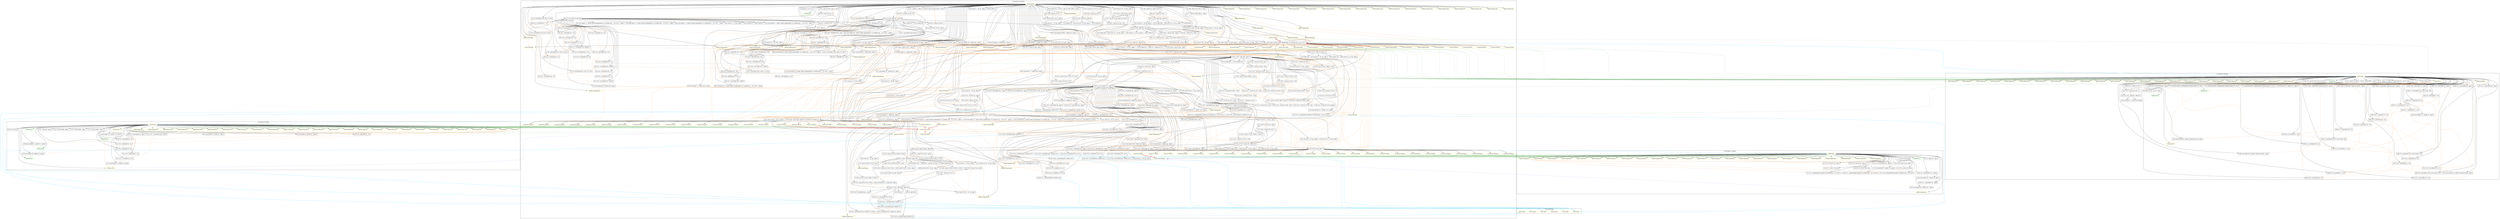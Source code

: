 digraph {
    subgraph cluster_unknown {
        graph [label=UnknownFunction];
        506 [label="Extern @atan"
            ,color=yellow];
        507 [label="Extern @sin"
            ,color=yellow];
        508 [label="Extern @cos"
            ,color=yellow];
        509 [label="Extern @sqrt"
            ,color=yellow];
        510 [label="Extern @exp"
            ,color=yellow];
        511 [label="Extern @log"
            ,color=yellow];
    }
    subgraph cluster_29 {
        graph [label="[\"wcet/whet.c:21\"]@main"];
        -4611686018427387874 [label="(global-out)@main:@t"
                             ,color=yellow];
        -4611686018427387871 [label="FinalUse(%1)"
                             ,color=green];
        -3074457345618258268 [label="(actual-out)%180:@z"
                             ,color=yellow];
        -2305843009213693922 [label="(global-out)@main:@t1"
                             ,color=yellow];
        -1844674407370955132 [label="(global-out)@main:@t2"
                             ,color=yellow];
        -1537228672809129272 [label="(global-out)@main:@n1"
                             ,color=yellow];
        -1152921504606846946 [label="(global-out)@main:@n2"
                             ,color=yellow];
        -1024819115206086171 [label="(global-out)@main:@n3"
                             ,color=yellow];
        -922337203685477551 [label="(global-out)@main:@n4"
                            ,color=yellow];
        -838488366986797771 [label="(global-out)@main:@n6"
                            ,color=yellow];
        -768614336404564621 [label="(global-out)@main:@n7"
                            ,color=yellow];
        -709490156681136571 [label="(global-out)@main:@n8"
                            ,color=yellow];
        -658812288346769671 [label="(global-out)@main:@n9"
                            ,color=yellow];
        -614891469123651691 [label="(global-out)@main:@n10"
                            ,color=yellow];
        -576460752303423458 [label="(global-out)@main:@n11"
                            ,color=yellow];
        -542551296285575018 [label="(global-out)@main:@x1"
                            ,color=yellow];
        -512409557603043071 [label="(global-out)@main:@x4"
                            ,color=yellow];
        -485440633518672381 [label="(global-out)@main:@x3"
                            ,color=yellow];
        -461168601842738761 [label="(global-out)@main:@x2"
                            ,color=yellow];
        -439208192231179771 [label="(global-out)@main:@i"
                            ,color=yellow];
        -419244183493398871 [label="(global-out)@main:@e1"
                            ,color=yellow];
        -384307168202282296 [label="(global-out)@main:@j"
                            ,color=yellow];
        -368934881474191003 [label="(global-out)@main:@k"
                            ,color=yellow];
        -354745078340568271 [label="(global-out)@main:@l"
                            ,color=yellow];
        -341606371735362037 [label="(global-out)@main:@y"
                            ,color=yellow];
        -329406144173384821 [label="(global-out)@main:@x"
                            ,color=yellow];
        -318047311615681895 [label="(global-out)@main:@z"
                            ,color=yellow];
        -288230376151711388 [label="(actual-out)%189:@e1"
                            ,color=yellow];
        29 [label="ENTER @main"
           ,color=yellow];
        32 [label="[]: %1 = alloca i32 , align 4"
           ,shape=box];
        33 [label="[]: store i32 0 , i32* %1"
           ,shape=box];
        35 [label="[26]: store double 0.499975 , double* @t , align 8"
           ,shape=box];
        37 [label="[27]: store double 0.50025 , double* @t1 , align 8"
           ,shape=box];
        39 [label="[28]: store double 2.0 , double* @t2 , align 8"
           ,shape=box];
        40 [label="[32]: store i32 0 , i32* @n1 , align 4"
           ,shape=box];
        42 [label="[33]: store i32 120 , i32* @n2 , align 4"
           ,shape=box];
        44 [label="[34]: store i32 140 , i32* @n3 , align 4"
           ,shape=box];
        46 [label="[35]: store i32 3450 , i32* @n4 , align 4"
           ,shape=box];
        48 [label="[36]: store i32 2100 , i32* @n6 , align 4"
           ,shape=box];
        50 [label="[37]: store i32 320 , i32* @n7 , align 4"
           ,shape=box];
        52 [label="[38]: store i32 8990 , i32* @n8 , align 4"
           ,shape=box];
        54 [label="[39]: store i32 6160 , i32* @n9 , align 4"
           ,shape=box];
        55 [label="[40]: store i32 0 , i32* @n10 , align 4"
           ,shape=box];
        57 [label="[41]: store i32 930 , i32* @n11 , align 4"
           ,shape=box];
        59 [label="[45]: store double 1.0 , double* @x1 , align 8"
           ,shape=box];
        61 [label="[46]: store double -1.0 , double* @x4 , align 8"
           ,shape=box];
        62 [label="[46]: store double -1.0 , double* @x3 , align 8"
           ,shape=box];
        63 [label="[46]: store double -1.0 , double* @x2 , align 8"
           ,shape=box];
        64 [label="[48]: store i32 1 , i32* @i , align 4"
           ,shape=box];
        65 [label="[48]: br label %2"
           ,shape=box];
        67 [label="[]: %3 = phi double [ [%26, %9], [-1.0, %0] ]"
           ,shape=box];
        68 [label="[]: %4 = phi double [ [%21, %9], [-1.0, %0] ]"
           ,shape=box];
        69 [label="[]: %5 = phi double [ [%17, %9], [-1.0, %0] ]"
           ,shape=box];
        70 [label="[]: %6 = phi double [ [%13, %9], [1.0, %0] ]"
           ,shape=box];
        71 [label="[]: %7 = phi i32 [ [%27, %9], [1, %0] ]"
           ,shape=box];
        72 [label="[48]: %8 = icmp sle i32 %7 , 0"
           ,shape=box];
        73 [label="[48]: br i1 %8 , label %9 , label %28"
           ,shape=box];
        75 [label="[49]: %10 = add double %6 , %5"
           ,shape=box];
        76 [label="[49]: %11 = add double %10 , %4"
           ,shape=box];
        77 [label="[49]: %12 = sub double %11 , %3"
           ,shape=box];
        78 [label="[49]: %13 = mul double %12 , 0.499975"
           ,shape=box];
        79 [label="[49]: store double %13 , double* @x1 , align 8"
           ,shape=box];
        80 [label="[50]: %14 = add double %13 , %5"
           ,shape=box];
        81 [label="[50]: %15 = sub double %14 , %4"
           ,shape=box];
        82 [label="[50]: %16 = sub double %15 , %3"
           ,shape=box];
        83 [label="[50]: %17 = mul double %16 , 0.499975"
           ,shape=box];
        84 [label="[50]: store double %17 , double* @x2 , align 8"
           ,shape=box];
        85 [label="[51]: %18 = sub double %13 , %17"
           ,shape=box];
        86 [label="[51]: %19 = add double %18 , %4"
           ,shape=box];
        87 [label="[51]: %20 = add double %19 , %3"
           ,shape=box];
        88 [label="[51]: %21 = mul double %20 , 0.499975"
           ,shape=box];
        89 [label="[51]: store double %21 , double* @x3 , align 8"
           ,shape=box];
        91 [label="[52]: %22 = sub double -0.0 , %13"
           ,shape=box];
        92 [label="[52]: %23 = add double %22 , %17"
           ,shape=box];
        93 [label="[52]: %24 = add double %23 , %21"
           ,shape=box];
        94 [label="[52]: %25 = add double %24 , %3"
           ,shape=box];
        95 [label="[52]: %26 = mul double %25 , 0.499975"
           ,shape=box];
        96 [label="[52]: store double %26 , double* @x4 , align 8"
           ,shape=box];
        97 [label="[48]: %27 = add nsw i32 %7 , 1"
           ,shape=box];
        98 [label="[48]: store i32 %27 , i32* @i , align 4"
           ,shape=box];
        99 [label="[48]: br label %2"
           ,shape=box];
        104 [label="[61]: store double 1.0 , double* double* getelementptr ( [4 x double]* @e1 ,  i32 0, i64 0 ) , align 8"
            ,shape=box];
        108 [label="[62]: store double -1.0 , double* double* getelementptr ( [4 x double]* @e1 ,  i32 0, i64 3 ) , align 8"
            ,shape=box];
        112 [label="[62]: store double -1.0 , double* double* getelementptr ( [4 x double]* @e1 ,  i32 0, i64 2 ) , align 8"
            ,shape=box];
        116 [label="[62]: store double -1.0 , double* double* getelementptr ( [4 x double]* @e1 ,  i32 0, i64 1 ) , align 8"
            ,shape=box];
        117 [label="[64]: store i32 1 , i32* @i , align 4"
            ,shape=box];
        118 [label="[64]: br label %33"
            ,shape=box];
        120 [label="[]: %34 = phi double [ [%57, %40], [-1.0, %28] ]"
            ,shape=box];
        121 [label="[]: %35 = phi double [ [%52, %40], [-1.0, %28] ]"
            ,shape=box];
        122 [label="[]: %36 = phi double [ [%48, %40], [-1.0, %28] ]"
            ,shape=box];
        123 [label="[]: %37 = phi double [ [%44, %40], [1.0, %28] ]"
            ,shape=box];
        124 [label="[]: %38 = phi i32 [ [%58, %40], [1, %28] ]"
            ,shape=box];
        125 [label="[64]: %39 = icmp sle i32 %38 , 120"
            ,shape=box];
        126 [label="[64]: br i1 %39 , label %40 , label %59"
            ,shape=box];
        128 [label="[65]: %41 = add double %37 , %36"
            ,shape=box];
        129 [label="[65]: %42 = add double %41 , %35"
            ,shape=box];
        130 [label="[65]: %43 = sub double %42 , %34"
            ,shape=box];
        131 [label="[65]: %44 = mul double %43 , 0.499975"
            ,shape=box];
        132 [label="[65]: store double %44 , double* double* getelementptr ( [4 x double]* @e1 ,  i32 0, i64 0 ) , align 8"
            ,shape=box];
        133 [label="[66]: %45 = add double %44 , %36"
            ,shape=box];
        134 [label="[66]: %46 = sub double %45 , %35"
            ,shape=box];
        135 [label="[66]: %47 = add double %46 , %34"
            ,shape=box];
        136 [label="[66]: %48 = mul double %47 , 0.499975"
            ,shape=box];
        137 [label="[66]: store double %48 , double* double* getelementptr ( [4 x double]* @e1 ,  i32 0, i64 1 ) , align 8"
            ,shape=box];
        138 [label="[67]: %49 = sub double %44 , %48"
            ,shape=box];
        139 [label="[67]: %50 = add double %49 , %35"
            ,shape=box];
        140 [label="[67]: %51 = add double %50 , %34"
            ,shape=box];
        141 [label="[67]: %52 = mul double %51 , 0.499975"
            ,shape=box];
        142 [label="[67]: store double %52 , double* double* getelementptr ( [4 x double]* @e1 ,  i32 0, i64 2 ) , align 8"
            ,shape=box];
        143 [label="[68]: %53 = sub double -0.0 , %44"
            ,shape=box];
        144 [label="[68]: %54 = add double %53 , %48"
            ,shape=box];
        145 [label="[68]: %55 = add double %54 , %52"
            ,shape=box];
        146 [label="[68]: %56 = add double %55 , %34"
            ,shape=box];
        147 [label="[68]: %57 = mul double %56 , 0.499975"
            ,shape=box];
        148 [label="[68]: store double %57 , double* double* getelementptr ( [4 x double]* @e1 ,  i32 0, i64 3 ) , align 8"
            ,shape=box];
        149 [label="[64]: %58 = add nsw i32 %38 , 1"
            ,shape=box];
        150 [label="[64]: store i32 %58 , i32* @i , align 4"
            ,shape=box];
        151 [label="[64]: br label %33"
            ,shape=box];
        153 [label="[76]: store i32 1 , i32* @i , align 4"
            ,shape=box];
        154 [label="[76]: br label %60"
            ,shape=box];
        156 [label="[]: %61 = phi i32 [ [%.pre, %64], [140, %59] ]"
            ,shape=box];
        157 [label="[]: %62 = phi i32 [ [%68, %64], [1, %59] ]"
            ,shape=box];
        158 [label="[76]: %63 = icmp sle i32 %62 , %61"
            ,shape=box];
        159 [label="[76]: br i1 %63 , label %64 , label %69"
            ,shape=box];
        161 [label="[77]: %65 = call i32 @pa ( double* double* getelementptr ( [4 x double]* @e1 ,  i32 0, i32 0 ) )"
            ,shape=box];
        164 [label="[76]: %67 = load i32* @i , align 4"
            ,shape=box];
        165 [label="[76]: %68 = add nsw i32 %67 , 1"
            ,shape=box];
        166 [label="[76]: store i32 %68 , i32* @i , align 4"
            ,shape=box];
        167 [label="[76]: %.pre = load i32* @n3 , align 4"
            ,shape=box];
        168 [label="[76]: br label %60"
            ,shape=box];
        170 [label="[84]: store i32 1 , i32* @j , align 4"
            ,shape=box];
        171 [label="[85]: store i32 1 , i32* @i , align 4"
            ,shape=box];
        172 [label="[85]: %.pre1 = load i32* @n4 , align 4"
            ,shape=box];
        173 [label="[85]: br label %70"
            ,shape=box];
        175 [label="[]: %71 = phi i32 [ [%89, %88], [1, %69] ]"
            ,shape=box];
        176 [label="[]: %72 = phi i32 [ [%90, %88], [1, %69] ]"
            ,shape=box];
        177 [label="[85]: %73 = icmp sle i32 %72 , %.pre1"
            ,shape=box];
        178 [label="[85]: br i1 %73 , label %74 , label %91"
            ,shape=box];
        180 [label="[86]: %75 = icmp eq i32 %71 , 1"
            ,shape=box];
        181 [label="[86]: br i1 %75 , label %76 , label %77"
            ,shape=box];
        184 [label="[87]: store i32 2 , i32* @j , align 4"
            ,shape=box];
        185 [label="[87]: br label %78"
            ,shape=box];
        188 [label="[89]: store i32 3 , i32* @j , align 4"
            ,shape=box];
        189 [label="[]: br label %78"
            ,shape=box];
        191 [label="[]: %79 = phi i32 [ [3, %77], [2, %76] ]"
            ,shape=box];
        192 [label="[91]: %80 = icmp sgt i32 %79 , 2"
            ,shape=box];
        193 [label="[91]: br i1 %80 , label %81 , label %82"
            ,shape=box];
        195 [label="[92]: store i32 0 , i32* @j , align 4"
            ,shape=box];
        196 [label="[92]: br label %83"
            ,shape=box];
        198 [label="[94]: store i32 1 , i32* @j , align 4"
            ,shape=box];
        199 [label="[]: br label %83"
            ,shape=box];
        201 [label="[]: %84 = phi i32 [ [1, %82], [0, %81] ]"
            ,shape=box];
        202 [label="[96]: %85 = icmp slt i32 %84 , 1"
            ,shape=box];
        203 [label="[96]: br i1 %85 , label %86 , label %87"
            ,shape=box];
        205 [label="[97]: store i32 1 , i32* @j , align 4"
            ,shape=box];
        206 [label="[97]: br label %88"
            ,shape=box];
        208 [label="[99]: store i32 0 , i32* @j , align 4"
            ,shape=box];
        209 [label="[]: br label %88"
            ,shape=box];
        211 [label="[]: %89 = phi i32 [ [0, %87], [1, %86] ]"
            ,shape=box];
        212 [label="[85]: %90 = add nsw i32 %72 , 1"
            ,shape=box];
        213 [label="[85]: store i32 %90 , i32* @i , align 4"
            ,shape=box];
        214 [label="[85]: br label %70"
            ,shape=box];
        216 [label="[109]: store i32 1 , i32* @j , align 4"
            ,shape=box];
        217 [label="[110]: store i32 2 , i32* @k , align 4"
            ,shape=box];
        218 [label="[111]: store i32 3 , i32* @l , align 4"
            ,shape=box];
        219 [label="[113]: store i32 1 , i32* @i , align 4"
            ,shape=box];
        220 [label="[113]: %.pre2 = load i32* @n6 , align 4"
            ,shape=box];
        221 [label="[113]: br label %92"
            ,shape=box];
        223 [label="[]: %93 = phi i32 [ [%109, %98], [3, %91] ]"
            ,shape=box];
        224 [label="[]: %94 = phi i32 [ [%106, %98], [2, %91] ]"
            ,shape=box];
        225 [label="[]: %95 = phi i32 [ [%102, %98], [1, %91] ]"
            ,shape=box];
        226 [label="[]: %96 = phi i32 [ [%121, %98], [1, %91] ]"
            ,shape=box];
        227 [label="[113]: %97 = icmp sle i32 %96 , %.pre2"
            ,shape=box];
        228 [label="[113]: br i1 %97 , label %98 , label %122"
            ,shape=box];
        230 [label="[114]: %99 = sub nsw i32 %94 , %95"
            ,shape=box];
        231 [label="[114]: %100 = mul nsw i32 %95 , %99"
            ,shape=box];
        232 [label="[114]: %101 = sub nsw i32 %93 , %94"
            ,shape=box];
        233 [label="[114]: %102 = mul nsw i32 %100 , %101"
            ,shape=box];
        234 [label="[114]: store i32 %102 , i32* @j , align 4"
            ,shape=box];
        235 [label="[115]: %103 = mul nsw i32 %93 , %94"
            ,shape=box];
        236 [label="[115]: %104 = sub nsw i32 %93 , %102"
            ,shape=box];
        237 [label="[115]: %105 = mul nsw i32 %104 , %94"
            ,shape=box];
        238 [label="[115]: %106 = sub nsw i32 %103 , %105"
            ,shape=box];
        239 [label="[115]: store i32 %106 , i32* @k , align 4"
            ,shape=box];
        240 [label="[116]: %107 = sub nsw i32 %93 , %106"
            ,shape=box];
        241 [label="[116]: %108 = add nsw i32 %106 , %102"
            ,shape=box];
        242 [label="[116]: %109 = mul nsw i32 %107 , %108"
            ,shape=box];
        243 [label="[116]: store i32 %109 , i32* @l , align 4"
            ,shape=box];
        244 [label="[118]: %110 = add nsw i32 %108 , %109"
            ,shape=box];
        245 [label="[118]: %111 = sitofp i32 %110 to double"
            ,shape=box];
        246 [label="[118]: %112 = sub nsw i32 %109 , 2"
            ,shape=box];
        247 [label="[118]: %113 = sext i32 %112 to i64"
            ,shape=box];
        248 [label="[118]: %114 = getelementptr inbounds [4 x double]* @e1 , i32 0, i64 %113"
            ,shape=box];
        249 [label="[118]: store double %111 , double* %114 , align 8"
            ,shape=box];
        250 [label="[119]: %115 = mul nsw i32 %102 , %106"
            ,shape=box];
        251 [label="[119]: %116 = mul nsw i32 %115 , %109"
            ,shape=box];
        252 [label="[119]: %117 = sitofp i32 %116 to double"
            ,shape=box];
        253 [label="[119]: %118 = sub nsw i32 %106 , 2"
            ,shape=box];
        254 [label="[119]: %119 = sext i32 %118 to i64"
            ,shape=box];
        255 [label="[119]: %120 = getelementptr inbounds [4 x double]* @e1 , i32 0, i64 %119"
            ,shape=box];
        256 [label="[119]: store double %117 , double* %120 , align 8"
            ,shape=box];
        257 [label="[113]: %121 = add nsw i32 %96 , 1"
            ,shape=box];
        258 [label="[113]: store i32 %121 , i32* @i , align 4"
            ,shape=box];
        259 [label="[113]: br label %92"
            ,shape=box];
        262 [label="[127]: store double 0.5 , double* @y , align 8"
            ,shape=box];
        263 [label="[127]: store double 0.5 , double* @x , align 8"
            ,shape=box];
        264 [label="[129]: store i32 1 , i32* @i , align 4"
            ,shape=box];
        265 [label="[129]: br label %123"
            ,shape=box];
        267 [label="[]: %124 = phi i32 [ [%171, %127], [1, %122] ]"
            ,shape=box];
        268 [label="[129]: %125 = load i32* @n7 , align 4"
            ,shape=box];
        269 [label="[129]: %126 = icmp sle i32 %124 , %125"
            ,shape=box];
        270 [label="[129]: br i1 %126 , label %127 , label %172"
            ,shape=box];
        272 [label="[130]: %128 = load double* @t , align 8"
            ,shape=box];
        273 [label="[130]: %129 = load double* @t2 , align 8"
            ,shape=box];
        274 [label="[130]: %130 = load double* @x , align 8"
            ,shape=box];
        275 [label="[130]: %131 = call double @sin ( double %130 )"
            ,shape=box];
        276 [label="[130]: %132 = mul double %129 , %131"
            ,shape=box];
        277 [label="[130]: %133 = load double* @x , align 8"
            ,shape=box];
        278 [label="[130]: %134 = call double @cos ( double %133 )"
            ,shape=box];
        279 [label="[130]: %135 = mul double %132 , %134"
            ,shape=box];
        280 [label="[130]: %136 = load double* @x , align 8"
            ,shape=box];
        281 [label="[130]: %137 = load double* @y , align 8"
            ,shape=box];
        282 [label="[130]: %138 = add double %136 , %137"
            ,shape=box];
        283 [label="[130]: %139 = call double @cos ( double %138 )"
            ,shape=box];
        284 [label="[130]: %140 = load double* @x , align 8"
            ,shape=box];
        285 [label="[130]: %141 = load double* @y , align 8"
            ,shape=box];
        286 [label="[130]: %142 = sub double %140 , %141"
            ,shape=box];
        287 [label="[130]: %143 = call double @cos ( double %142 )"
            ,shape=box];
        288 [label="[130]: %144 = add double %139 , %143"
            ,shape=box];
        289 [label="[130]: %145 = sub double %144 , 1.0"
            ,shape=box];
        290 [label="[130]: %146 = div double %135 , %145"
            ,shape=box];
        291 [label="[130]: %147 = call double @atan ( double %146 )"
            ,shape=box];
        292 [label="[130]: %148 = mul double %128 , %147"
            ,shape=box];
        293 [label="[130]: store double %148 , double* @x , align 8"
            ,shape=box];
        294 [label="[131]: %149 = load double* @t , align 8"
            ,shape=box];
        295 [label="[131]: %150 = load double* @t2 , align 8"
            ,shape=box];
        296 [label="[131]: %151 = load double* @y , align 8"
            ,shape=box];
        297 [label="[131]: %152 = call double @sin ( double %151 )"
            ,shape=box];
        298 [label="[131]: %153 = mul double %150 , %152"
            ,shape=box];
        299 [label="[131]: %154 = load double* @y , align 8"
            ,shape=box];
        300 [label="[131]: %155 = call double @cos ( double %154 )"
            ,shape=box];
        301 [label="[131]: %156 = mul double %153 , %155"
            ,shape=box];
        302 [label="[131]: %157 = load double* @x , align 8"
            ,shape=box];
        303 [label="[131]: %158 = load double* @y , align 8"
            ,shape=box];
        304 [label="[131]: %159 = add double %157 , %158"
            ,shape=box];
        305 [label="[131]: %160 = call double @cos ( double %159 )"
            ,shape=box];
        306 [label="[131]: %161 = load double* @x , align 8"
            ,shape=box];
        307 [label="[131]: %162 = load double* @y , align 8"
            ,shape=box];
        308 [label="[131]: %163 = sub double %161 , %162"
            ,shape=box];
        309 [label="[131]: %164 = call double @cos ( double %163 )"
            ,shape=box];
        310 [label="[131]: %165 = add double %160 , %164"
            ,shape=box];
        311 [label="[131]: %166 = sub double %165 , 1.0"
            ,shape=box];
        312 [label="[131]: %167 = div double %156 , %166"
            ,shape=box];
        313 [label="[131]: %168 = call double @atan ( double %167 )"
            ,shape=box];
        314 [label="[131]: %169 = mul double %149 , %168"
            ,shape=box];
        315 [label="[131]: store double %169 , double* @y , align 8"
            ,shape=box];
        316 [label="[129]: %170 = load i32* @i , align 4"
            ,shape=box];
        317 [label="[129]: %171 = add nsw i32 %170 , 1"
            ,shape=box];
        318 [label="[129]: store i32 %171 , i32* @i , align 4"
            ,shape=box];
        319 [label="[129]: br label %123"
            ,shape=box];
        321 [label="[139]: store double 1.0 , double* @z , align 8"
            ,shape=box];
        322 [label="[139]: store double 1.0 , double* @y , align 8"
            ,shape=box];
        323 [label="[139]: store double 1.0 , double* @x , align 8"
            ,shape=box];
        324 [label="[141]: store i32 1 , i32* @i , align 4"
            ,shape=box];
        325 [label="[141]: br label %173"
            ,shape=box];
        327 [label="[]: %174 = phi i32 [ [%182, %177], [1, %172] ]"
            ,shape=box];
        328 [label="[141]: %175 = load i32* @n8 , align 4"
            ,shape=box];
        329 [label="[141]: %176 = icmp sle i32 %174 , %175"
            ,shape=box];
        330 [label="[141]: br i1 %176 , label %177 , label %183"
            ,shape=box];
        332 [label="[142]: %178 = load double* @x , align 8"
            ,shape=box];
        333 [label="[142]: %179 = load double* @y , align 8"
            ,shape=box];
        334 [label="[142]: %180 = call i32 @p3 ( double %178, double %179, double* @z )"
            ,shape=box];
        335 [label="[141]: %181 = load i32* @i , align 4"
            ,shape=box];
        336 [label="[141]: %182 = add nsw i32 %181 , 1"
            ,shape=box];
        337 [label="[141]: store i32 %182 , i32* @i , align 4"
            ,shape=box];
        338 [label="[141]: br label %173"
            ,shape=box];
        340 [label="[149]: store i32 1 , i32* @j , align 4"
            ,shape=box];
        341 [label="[150]: store i32 2 , i32* @k , align 4"
            ,shape=box];
        342 [label="[151]: store i32 3 , i32* @l , align 4"
            ,shape=box];
        343 [label="[153]: store double 1.0 , double* double* getelementptr ( [4 x double]* @e1 ,  i32 0, i64 0 ) , align 8"
            ,shape=box];
        344 [label="[154]: store double 2.0 , double* double* getelementptr ( [4 x double]* @e1 ,  i32 0, i64 1 ) , align 8"
            ,shape=box];
        346 [label="[155]: store double 3.0 , double* double* getelementptr ( [4 x double]* @e1 ,  i32 0, i64 2 ) , align 8"
            ,shape=box];
        347 [label="[157]: store i32 1 , i32* @i , align 4"
            ,shape=box];
        348 [label="[157]: br label %184"
            ,shape=box];
        350 [label="[]: %185 = phi i32 [ [%191, %188], [1, %183] ]"
            ,shape=box];
        351 [label="[157]: %186 = load i32* @n9 , align 4"
            ,shape=box];
        352 [label="[157]: %187 = icmp sle i32 %185 , %186"
            ,shape=box];
        353 [label="[157]: br i1 %187 , label %188 , label %192"
            ,shape=box];
        355 [label="[158]: %189 = call i32 @p0 ( )"
            ,shape=box];
        356 [label="[157]: %190 = load i32* @i , align 4"
            ,shape=box];
        357 [label="[157]: %191 = add nsw i32 %190 , 1"
            ,shape=box];
        358 [label="[157]: store i32 %191 , i32* @i , align 4"
            ,shape=box];
        359 [label="[157]: br label %184"
            ,shape=box];
        361 [label="[165]: store i32 2 , i32* @j , align 4"
            ,shape=box];
        362 [label="[166]: store i32 3 , i32* @k , align 4"
            ,shape=box];
        363 [label="[168]: store i32 1 , i32* @i , align 4"
            ,shape=box];
        364 [label="[168]: %.pre3 = load i32* @n10 , align 4"
            ,shape=box];
        365 [label="[168]: br label %193"
            ,shape=box];
        367 [label="[]: %194 = phi i32 [ [%195, %198], [3, %192] ]"
            ,shape=box];
        368 [label="[]: %195 = phi i32 [ [%194, %198], [2, %192] ]"
            ,shape=box];
        369 [label="[]: %196 = phi i32 [ [%201, %198], [1, %192] ]"
            ,shape=box];
        370 [label="[168]: %197 = icmp sle i32 %196 , %.pre3"
            ,shape=box];
        371 [label="[168]: br i1 %197 , label %198 , label %202"
            ,shape=box];
        373 [label="[169]: %199 = add nsw i32 %195 , %194"
            ,shape=box];
        374 [label="[169]: store i32 %199 , i32* @j , align 4"
            ,shape=box];
        375 [label="[170]: %200 = add nsw i32 %199 , %194"
            ,shape=box];
        376 [label="[170]: store i32 %200 , i32* @k , align 4"
            ,shape=box];
        377 [label="[171]: store i32 %194 , i32* @j , align 4"
            ,shape=box];
        378 [label="[172]: store i32 %195 , i32* @k , align 4"
            ,shape=box];
        379 [label="[168]: %201 = add nsw i32 %196 , 1"
            ,shape=box];
        380 [label="[168]: store i32 %201 , i32* @i , align 4"
            ,shape=box];
        381 [label="[168]: br label %193"
            ,shape=box];
        384 [label="[180]: store double 0.75 , double* @x , align 8"
            ,shape=box];
        385 [label="[181]: store i32 1 , i32* @i , align 4"
            ,shape=box];
        386 [label="[181]: br label %203"
            ,shape=box];
        388 [label="[]: %204 = phi double [ [%213, %208], [0.75, %202] ]"
            ,shape=box];
        389 [label="[]: %205 = phi i32 [ [%215, %208], [1, %202] ]"
            ,shape=box];
        390 [label="[181]: %206 = load i32* @n11 , align 4"
            ,shape=box];
        391 [label="[181]: %207 = icmp sle i32 %205 , %206"
            ,shape=box];
        392 [label="[181]: br i1 %207 , label %208 , label %216"
            ,shape=box];
        394 [label="[182]: %209 = call double @log ( double %204 )"
            ,shape=box];
        395 [label="[182]: %210 = load double* @t1 , align 8"
            ,shape=box];
        396 [label="[182]: %211 = div double %209 , %210"
            ,shape=box];
        397 [label="[182]: %212 = call double @exp ( double %211 )"
            ,shape=box];
        398 [label="[182]: %213 = call double @sqrt ( double %212 )"
            ,shape=box];
        399 [label="[182]: store double %213 , double* @x , align 8"
            ,shape=box];
        400 [label="[181]: %214 = load i32* @i , align 4"
            ,shape=box];
        401 [label="[181]: %215 = add nsw i32 %214 , 1"
            ,shape=box];
        402 [label="[181]: store i32 %215 , i32* @i , align 4"
            ,shape=box];
        403 [label="[181]: br label %203"
            ,shape=box];
        405 [label="[187]: ret i32 0"
            ,shape=box];
        236496718893711845 [label="(actual-in)%189:@z"
                           ,color=yellow];
        236496718893711866 [label="(actual-in)%180:@z"
                           ,color=yellow];
        236496718893712039 [label="(actual-in)%65:@z"
                           ,color=yellow];
        242720316759335850 [label="(actual-in)%189:@x"
                           ,color=yellow];
        242720316759335871 [label="(actual-in)%180:@x"
                           ,color=yellow];
        242720316759336044 [label="(actual-in)%65:@x"
                           ,color=yellow];
        249280325320398991 [label="(actual-in)%189:@y"
                           ,color=yellow];
        249280325320399012 [label="(actual-in)%180:@y"
                           ,color=yellow];
        249280325320399185 [label="(actual-in)%65:@y"
                           ,color=yellow];
        256204778801521195 [label="(actual-in)%189:@l"
                           ,color=yellow];
        256204778801521216 [label="(actual-in)%180:@l"
                           ,color=yellow];
        256204778801521389 [label="(actual-in)%65:@l"
                           ,color=yellow];
        263524915338707525 [label="(actual-in)%189:@k"
                           ,color=yellow];
        263524915338707546 [label="(actual-in)%180:@k"
                           ,color=yellow];
        263524915338707719 [label="(actual-in)%65:@k"
                           ,color=yellow];
        271275648142787168 [label="(actual-in)%189:@j"
                           ,color=yellow];
        271275648142787189 [label="(actual-in)%180:@j"
                           ,color=yellow];
        271275648142787362 [label="(actual-in)%65:@j"
                           ,color=yellow];
        288230376151711388 [label="(actual-in)%189:@e1"
                           ,color=yellow];
        288230376151711409 [label="(actual-in)%180:@e1"
                           ,color=yellow];
        288230376151711582 [label="(actual-in)%65:@e1"
                           ,color=yellow];
        297528130221121445 [label="(actual-in)%189:@i"
                           ,color=yellow];
        297528130221121466 [label="(actual-in)%180:@i"
                           ,color=yellow];
        297528130221121639 [label="(actual-in)%65:@i"
                           ,color=yellow];
        307445734561825505 [label="(actual-in)%189:@x2"
                           ,color=yellow];
        307445734561825526 [label="(actual-in)%180:@x2"
                           ,color=yellow];
        307445734561825699 [label="(actual-in)%65:@x2"
                           ,color=yellow];
        318047311615681569 [label="(actual-in)%189:@x3"
                           ,color=yellow];
        318047311615681590 [label="(actual-in)%180:@x3"
                           ,color=yellow];
        318047311615681763 [label="(actual-in)%65:@x3"
                           ,color=yellow];
        318047311615681895 [label="(global-in)@main:@z"
                           ,color=yellow];
        329406144173384495 [label="(actual-in)%189:@x4"
                           ,color=yellow];
        329406144173384516 [label="(actual-in)%180:@x4"
                           ,color=yellow];
        329406144173384689 [label="(actual-in)%65:@x4"
                           ,color=yellow];
        329406144173384821 [label="(global-in)@main:@x"
                           ,color=yellow];
        341606371735361711 [label="(actual-in)%189:@x1"
                           ,color=yellow];
        341606371735361732 [label="(actual-in)%180:@x1"
                           ,color=yellow];
        341606371735361905 [label="(actual-in)%65:@x1"
                           ,color=yellow];
        341606371735362037 [label="(global-in)@main:@y"
                           ,color=yellow];
        354745078340567945 [label="(actual-in)%189:@n11"
                           ,color=yellow];
        354745078340567966 [label="(actual-in)%180:@n11"
                           ,color=yellow];
        354745078340568139 [label="(actual-in)%65:@n11"
                           ,color=yellow];
        354745078340568271 [label="(global-in)@main:@l"
                           ,color=yellow];
        368934881474190677 [label="(actual-in)%189:@n10"
                           ,color=yellow];
        368934881474190698 [label="(actual-in)%180:@n10"
                           ,color=yellow];
        368934881474190871 [label="(actual-in)%65:@n10"
                           ,color=yellow];
        368934881474191003 [label="(global-in)@main:@k"
                           ,color=yellow];
        384307168202281970 [label="(actual-in)%189:@n9"
                           ,color=yellow];
        384307168202281991 [label="(actual-in)%180:@n9"
                           ,color=yellow];
        384307168202282164 [label="(actual-in)%65:@n9"
                           ,color=yellow];
        384307168202282296 [label="(global-in)@main:@j"
                           ,color=yellow];
        401016175515424680 [label="(actual-in)%189:@n8"
                           ,color=yellow];
        401016175515424701 [label="(actual-in)%180:@n8"
                           ,color=yellow];
        401016175515424874 [label="(actual-in)%65:@n8"
                           ,color=yellow];
        419244183493398545 [label="(actual-in)%189:@n7"
                           ,color=yellow];
        419244183493398566 [label="(actual-in)%180:@n7"
                           ,color=yellow];
        419244183493398739 [label="(actual-in)%65:@n7"
                           ,color=yellow];
        419244183493398871 [label="(global-in)@main:@e1"
                           ,color=yellow];
        439208192231179445 [label="(actual-in)%189:@n6"
                           ,color=yellow];
        439208192231179466 [label="(actual-in)%180:@n6"
                           ,color=yellow];
        439208192231179639 [label="(actual-in)%65:@n6"
                           ,color=yellow];
        439208192231179771 [label="(global-in)@main:@i"
                           ,color=yellow];
        461168601842738435 [label="(actual-in)%189:@n4"
                           ,color=yellow];
        461168601842738456 [label="(actual-in)%180:@n4"
                           ,color=yellow];
        461168601842738629 [label="(actual-in)%65:@n4"
                           ,color=yellow];
        461168601842738761 [label="(global-in)@main:@x2"
                           ,color=yellow];
        485440633518672055 [label="(actual-in)%189:@n3"
                           ,color=yellow];
        485440633518672076 [label="(actual-in)%180:@n3"
                           ,color=yellow];
        485440633518672249 [label="(actual-in)%65:@n3"
                           ,color=yellow];
        485440633518672381 [label="(global-in)@main:@x3"
                           ,color=yellow];
        512409557603042745 [label="(actual-in)%189:@n2"
                           ,color=yellow];
        512409557603042766 [label="(actual-in)%180:@n2"
                           ,color=yellow];
        512409557603042939 [label="(actual-in)%65:@n2"
                           ,color=yellow];
        512409557603043071 [label="(global-in)@main:@x4"
                           ,color=yellow];
        542551296285575018 [label="(global-in)@main:@x1"
                           ,color=yellow];
        576460752303423132 [label="(actual-in)%189:@n1"
                           ,color=yellow];
        576460752303423153 [label="(actual-in)%180:@n1"
                           ,color=yellow];
        576460752303423326 [label="(actual-in)%65:@n1"
                           ,color=yellow];
        576460752303423458 [label="(global-in)@main:@n11"
                           ,color=yellow];
        614891469123651365 [label="(actual-in)%189:@t2"
                           ,color=yellow];
        614891469123651386 [label="(actual-in)%180:@t2"
                           ,color=yellow];
        614891469123651559 [label="(actual-in)%65:@t2"
                           ,color=yellow];
        614891469123651691 [label="(global-in)@main:@n10"
                           ,color=yellow];
        658812288346769345 [label="(actual-in)%189:@t1"
                           ,color=yellow];
        658812288346769366 [label="(actual-in)%180:@t1"
                           ,color=yellow];
        658812288346769539 [label="(actual-in)%65:@t1"
                           ,color=yellow];
        658812288346769671 [label="(global-in)@main:@n9"
                           ,color=yellow];
        709490156681136571 [label="(global-in)@main:@n8"
                           ,color=yellow];
        768614336404564295 [label="(actual-in)%189:@t"
                           ,color=yellow];
        768614336404564316 [label="(actual-in)%180:@t"
                           ,color=yellow];
        768614336404564489 [label="(actual-in)%65:@t"
                           ,color=yellow];
        768614336404564621 [label="(global-in)@main:@n7"
                           ,color=yellow];
        838488366986797771 [label="(global-in)@main:@n6"
                           ,color=yellow];
        922337203685477551 [label="(global-in)@main:@n4"
                           ,color=yellow];
        1024819115206086171 [label="(global-in)@main:@n3"
                            ,color=yellow];
        1152921504606846946 [label="(global-in)@main:@n2"
                            ,color=yellow];
        1537228672809129272 [label="(global-in)@main:@n1"
                            ,color=yellow];
        1844674407370955132 [label="(global-in)@main:@t2"
                            ,color=yellow];
        2305843009213693922 [label="(global-in)@main:@t1"
                            ,color=yellow];
        3074457345618258268 [label="(actual-in)%180:@z"
                            ,color=yellow];
        4611686018427387569 [label="(actual-in)%180:%179"
                            ,color=yellow];
        4611686018427387874 [label="(global-in)@main:@t"
                            ,color=yellow];
        9223372036854775473 [label="(actual-in)%180:%178"
                            ,color=yellow];
    }
    subgraph cluster_406 {
        graph [label="[\"wcet/whet.c:189\"]@pa"];
        -4611686018427387494 [label="FinalUse(%1)"
                             ,color=green];
        -4611686018427387493 [label="FinalUse(%2)"
                             ,color=green];
        -4611686018427387492 [label="FinalUse(%j)"
                             ,color=green];
        -407 [label="(formal-out)%e"
             ,color=yellow];
        406 [label="ENTER @pa"
            ,color=yellow];
        407 [label="(formal-in)%e"
            ,color=yellow];
        409 [label="[]: %1 = alloca i32 , align 4"
            ,shape=box];
        410 [label="[]: %2 = alloca double* , align 8"
            ,shape=box];
        411 [label="[]: %j = alloca i32 , align 4"
            ,shape=box];
        412 [label="[]: store double* %e , double** %2 , align 8"
            ,shape=box];
        413 [label="[194]: store i32 0 , i32* %j , align 4"
            ,shape=box];
        414 [label="[196]: %.pre = load double* %e , align 8"
            ,shape=box];
        415 [label="[]: %.phi.trans.insert = getelementptr inbounds double* %e , i64 1"
            ,shape=box];
        416 [label="[196]: %.pre1 = load double* %.phi.trans.insert , align 8"
            ,shape=box];
        417 [label="[]: %.phi.trans.insert2 = getelementptr inbounds double* %e , i64 2"
            ,shape=box];
        418 [label="[196]: %.pre3 = load double* %.phi.trans.insert2 , align 8"
            ,shape=box];
        419 [label="[]: %.phi.trans.insert4 = getelementptr inbounds double* %e , i64 3"
            ,shape=box];
        420 [label="[196]: %.pre5 = load double* %.phi.trans.insert4 , align 8"
            ,shape=box];
        421 [label="[194]: br label %3"
            ,shape=box];
        423 [label="[196]: %4 = phi double [ [%29, %32], [%.pre5, %0] ]"
            ,shape=box];
        424 [label="[196]: %5 = phi double [ [%23, %32], [%.pre3, %0] ]"
            ,shape=box];
        425 [label="[196]: %6 = phi double [ [%18, %32], [%.pre1, %0] ]"
            ,shape=box];
        426 [label="[196]: %7 = phi double [ [%13, %32], [%.pre, %0] ]"
            ,shape=box];
        427 [label="[196]: %8 = phi i32 [ [%30, %32], [0, %0] ]"
            ,shape=box];
        428 [label="[196]: %9 = add double %7 , %6"
            ,shape=box];
        429 [label="[196]: %10 = add double %9 , %5"
            ,shape=box];
        430 [label="[196]: %11 = sub double %10 , %4"
            ,shape=box];
        431 [label="[196]: %12 = load double* @t , align 8"
            ,shape=box];
        432 [label="[196]: %13 = mul double %11 , %12"
            ,shape=box];
        433 [label="[196]: store double %13 , double* %e , align 8"
            ,shape=box];
        434 [label="[197]: %14 = add double %13 , %6"
            ,shape=box];
        435 [label="[197]: %15 = sub double %14 , %5"
            ,shape=box];
        436 [label="[197]: %16 = add double %15 , %4"
            ,shape=box];
        437 [label="[197]: %17 = load double* @t , align 8"
            ,shape=box];
        438 [label="[197]: %18 = mul double %16 , %17"
            ,shape=box];
        439 [label="[197]: store double %18 , double* %.phi.trans.insert , align 8"
            ,shape=box];
        440 [label="[198]: %19 = sub double %13 , %18"
            ,shape=box];
        441 [label="[198]: %20 = add double %19 , %5"
            ,shape=box];
        442 [label="[198]: %21 = add double %20 , %4"
            ,shape=box];
        443 [label="[198]: %22 = load double* @t , align 8"
            ,shape=box];
        444 [label="[198]: %23 = mul double %21 , %22"
            ,shape=box];
        445 [label="[198]: store double %23 , double* %.phi.trans.insert2 , align 8"
            ,shape=box];
        446 [label="[199]: %24 = sub double -0.0 , %13"
            ,shape=box];
        447 [label="[199]: %25 = add double %24 , %18"
            ,shape=box];
        448 [label="[199]: %26 = add double %25 , %23"
            ,shape=box];
        449 [label="[199]: %27 = add double %26 , %4"
            ,shape=box];
        450 [label="[199]: %28 = load double* @t2 , align 8"
            ,shape=box];
        451 [label="[199]: %29 = div double %27 , %28"
            ,shape=box];
        452 [label="[199]: store double %29 , double* %.phi.trans.insert4 , align 8"
            ,shape=box];
        453 [label="[200]: %30 = add nsw i32 %8 , 1"
            ,shape=box];
        454 [label="[200]: store i32 %30 , i32* %j , align 4"
            ,shape=box];
        455 [label="[201]: %31 = icmp slt i32 %30 , 6"
            ,shape=box];
        457 [label="[201]: br i1 %31 , label %32 , label %33"
            ,shape=box];
        459 [label="[202]: br label %3"
            ,shape=box];
        461 [label="[203]: ret i32 undef"
            ,shape=box];
        318047311615681518 [label="(global-in)@pa:@z"
                           ,color=yellow];
        329406144173384444 [label="(global-in)@pa:@x"
                           ,color=yellow];
        341606371735361660 [label="(global-in)@pa:@y"
                           ,color=yellow];
        354745078340567894 [label="(global-in)@pa:@l"
                           ,color=yellow];
        368934881474190626 [label="(global-in)@pa:@k"
                           ,color=yellow];
        384307168202281919 [label="(global-in)@pa:@j"
                           ,color=yellow];
        419244183493398494 [label="(global-in)@pa:@e1"
                           ,color=yellow];
        439208192231179394 [label="(global-in)@pa:@i"
                           ,color=yellow];
        461168601842738384 [label="(global-in)@pa:@x2"
                           ,color=yellow];
        485440633518672004 [label="(global-in)@pa:@x3"
                           ,color=yellow];
        512409557603042694 [label="(global-in)@pa:@x4"
                           ,color=yellow];
        542551296285574641 [label="(global-in)@pa:@x1"
                           ,color=yellow];
        576460752303423081 [label="(global-in)@pa:@n11"
                           ,color=yellow];
        614891469123651314 [label="(global-in)@pa:@n10"
                           ,color=yellow];
        658812288346769294 [label="(global-in)@pa:@n9"
                           ,color=yellow];
        709490156681136194 [label="(global-in)@pa:@n8"
                           ,color=yellow];
        768614336404564244 [label="(global-in)@pa:@n7"
                           ,color=yellow];
        838488366986797394 [label="(global-in)@pa:@n6"
                           ,color=yellow];
        922337203685477174 [label="(global-in)@pa:@n4"
                           ,color=yellow];
        1024819115206085794 [label="(global-in)@pa:@n3"
                            ,color=yellow];
        1152921504606846569 [label="(global-in)@pa:@n2"
                            ,color=yellow];
        1537228672809128895 [label="(global-in)@pa:@n1"
                            ,color=yellow];
        1844674407370954755 [label="(global-in)@pa:@t2"
                            ,color=yellow];
        2305843009213693545 [label="(global-in)@pa:@t1"
                            ,color=yellow];
        4611686018427387497 [label="(global-in)@pa:@t"
                            ,color=yellow];
    }
    subgraph cluster_463 {
        graph [label="[\"wcet/whet.c:206\"]@p3"];
        -4611686018427387435 [label="FinalUse(%1)"
                             ,color=green];
        -4611686018427387434 [label="FinalUse(%2)"
                             ,color=green];
        -4611686018427387433 [label="FinalUse(%3)"
                             ,color=green];
        -4611686018427387432 [label="FinalUse(%4)"
                             ,color=green];
        -466 [label="(formal-out)%z"
             ,color=yellow];
        463 [label="ENTER @p3"
            ,color=yellow];
        464 [label="(formal-in)%x"
            ,color=yellow];
        465 [label="(formal-in)%y"
            ,color=yellow];
        466 [label="(formal-in)%z"
            ,color=yellow];
        468 [label="[]: %1 = alloca i32 , align 4"
            ,shape=box];
        469 [label="[]: %2 = alloca double , align 8"
            ,shape=box];
        470 [label="[]: %3 = alloca double , align 8"
            ,shape=box];
        471 [label="[]: %4 = alloca double* , align 8"
            ,shape=box];
        472 [label="[]: store double %x , double* %2 , align 8"
            ,shape=box];
        473 [label="[]: store double %y , double* %3 , align 8"
            ,shape=box];
        474 [label="[]: store double* %z , double** %4 , align 8"
            ,shape=box];
        475 [label="[209]: %5 = load double* @t , align 8"
            ,shape=box];
        476 [label="[209]: %6 = add double %x , %y"
            ,shape=box];
        477 [label="[209]: %7 = mul double %5 , %6"
            ,shape=box];
        478 [label="[209]: store double %7 , double* %2 , align 8"
            ,shape=box];
        479 [label="[210]: %8 = add double %7 , %y"
            ,shape=box];
        480 [label="[210]: %9 = mul double %5 , %8"
            ,shape=box];
        481 [label="[210]: store double %9 , double* %3 , align 8"
            ,shape=box];
        482 [label="[211]: %10 = add double %7 , %9"
            ,shape=box];
        483 [label="[211]: %11 = load double* @t2 , align 8"
            ,shape=box];
        484 [label="[211]: %12 = div double %10 , %11"
            ,shape=box];
        485 [label="[211]: store double %12 , double* %z , align 8"
            ,shape=box];
        486 [label="[212]: ret i32 undef"
            ,shape=box];
        318047311615681461 [label="(global-in)@p3:@z"
                           ,color=yellow];
        329406144173384387 [label="(global-in)@p3:@x"
                           ,color=yellow];
        341606371735361603 [label="(global-in)@p3:@y"
                           ,color=yellow];
        354745078340567837 [label="(global-in)@p3:@l"
                           ,color=yellow];
        368934881474190569 [label="(global-in)@p3:@k"
                           ,color=yellow];
        384307168202281862 [label="(global-in)@p3:@j"
                           ,color=yellow];
        419244183493398437 [label="(global-in)@p3:@e1"
                           ,color=yellow];
        439208192231179337 [label="(global-in)@p3:@i"
                           ,color=yellow];
        461168601842738327 [label="(global-in)@p3:@x2"
                           ,color=yellow];
        485440633518671947 [label="(global-in)@p3:@x3"
                           ,color=yellow];
        512409557603042637 [label="(global-in)@p3:@x4"
                           ,color=yellow];
        542551296285574584 [label="(global-in)@p3:@x1"
                           ,color=yellow];
        576460752303423024 [label="(global-in)@p3:@n11"
                           ,color=yellow];
        614891469123651257 [label="(global-in)@p3:@n10"
                           ,color=yellow];
        658812288346769237 [label="(global-in)@p3:@n9"
                           ,color=yellow];
        709490156681136137 [label="(global-in)@p3:@n8"
                           ,color=yellow];
        768614336404564187 [label="(global-in)@p3:@n7"
                           ,color=yellow];
        838488366986797337 [label="(global-in)@p3:@n6"
                           ,color=yellow];
        922337203685477117 [label="(global-in)@p3:@n4"
                           ,color=yellow];
        1024819115206085737 [label="(global-in)@p3:@n3"
                            ,color=yellow];
        1152921504606846512 [label="(global-in)@p3:@n2"
                            ,color=yellow];
        1537228672809128838 [label="(global-in)@p3:@n1"
                            ,color=yellow];
        1844674407370954698 [label="(global-in)@p3:@t2"
                            ,color=yellow];
        2305843009213693488 [label="(global-in)@p3:@t1"
                            ,color=yellow];
        4611686018427387440 [label="(global-in)@p3:@t"
                            ,color=yellow];
    }
    subgraph cluster_487 {
        graph [label="[\"wcet/whet.c:215\"]@p0"];
        -4611686018427387414 [label="FinalUse(%1)"
                             ,color=green];
        -419244183493398413 [label="(global-out)@p0:@e1"
                            ,color=yellow];
        487 [label="ENTER @p0"
            ,color=yellow];
        489 [label="[]: %1 = alloca i32 , align 4"
            ,shape=box];
        490 [label="[217]: %2 = load i32* @k , align 4"
            ,shape=box];
        491 [label="[217]: %3 = sext i32 %2 to i64"
            ,shape=box];
        492 [label="[217]: %4 = getelementptr inbounds [4 x double]* @e1 , i32 0, i64 %3"
            ,shape=box];
        493 [label="[217]: %5 = load double* %4 , align 8"
            ,shape=box];
        494 [label="[217]: %6 = load i32* @j , align 4"
            ,shape=box];
        495 [label="[217]: %7 = sext i32 %6 to i64"
            ,shape=box];
        496 [label="[217]: %8 = getelementptr inbounds [4 x double]* @e1 , i32 0, i64 %7"
            ,shape=box];
        497 [label="[217]: store double %5 , double* %8 , align 8"
            ,shape=box];
        498 [label="[218]: %9 = load i32* @l , align 4"
            ,shape=box];
        499 [label="[218]: %10 = sext i32 %9 to i64"
            ,shape=box];
        500 [label="[218]: %11 = getelementptr inbounds [4 x double]* @e1 , i32 0, i64 %10"
            ,shape=box];
        501 [label="[218]: %12 = load double* %11 , align 8"
            ,shape=box];
        502 [label="[218]: store double %12 , double* %4 , align 8"
            ,shape=box];
        503 [label="[219]: %13 = load double* %8 , align 8"
            ,shape=box];
        504 [label="[219]: store double %13 , double* %11 , align 8"
            ,shape=box];
        505 [label="[220]: ret i32 undef"
            ,shape=box];
        318047311615681437 [label="(global-in)@p0:@z"
                           ,color=yellow];
        329406144173384363 [label="(global-in)@p0:@x"
                           ,color=yellow];
        341606371735361579 [label="(global-in)@p0:@y"
                           ,color=yellow];
        354745078340567813 [label="(global-in)@p0:@l"
                           ,color=yellow];
        368934881474190545 [label="(global-in)@p0:@k"
                           ,color=yellow];
        384307168202281838 [label="(global-in)@p0:@j"
                           ,color=yellow];
        419244183493398413 [label="(global-in)@p0:@e1"
                           ,color=yellow];
        439208192231179313 [label="(global-in)@p0:@i"
                           ,color=yellow];
        461168601842738303 [label="(global-in)@p0:@x2"
                           ,color=yellow];
        485440633518671923 [label="(global-in)@p0:@x3"
                           ,color=yellow];
        512409557603042613 [label="(global-in)@p0:@x4"
                           ,color=yellow];
        542551296285574560 [label="(global-in)@p0:@x1"
                           ,color=yellow];
        576460752303423000 [label="(global-in)@p0:@n11"
                           ,color=yellow];
        614891469123651233 [label="(global-in)@p0:@n10"
                           ,color=yellow];
        658812288346769213 [label="(global-in)@p0:@n9"
                           ,color=yellow];
        709490156681136113 [label="(global-in)@p0:@n8"
                           ,color=yellow];
        768614336404564163 [label="(global-in)@p0:@n7"
                           ,color=yellow];
        838488366986797313 [label="(global-in)@p0:@n6"
                           ,color=yellow];
        922337203685477093 [label="(global-in)@p0:@n4"
                           ,color=yellow];
        1024819115206085713 [label="(global-in)@p0:@n3"
                            ,color=yellow];
        1152921504606846488 [label="(global-in)@p0:@n2"
                            ,color=yellow];
        1537228672809128814 [label="(global-in)@p0:@n1"
                            ,color=yellow];
        1844674407370954674 [label="(global-in)@p0:@t2"
                            ,color=yellow];
        2305843009213693464 [label="(global-in)@p0:@t1"
                            ,color=yellow];
        4611686018427387416 [label="(global-in)@p0:@t"
                            ,color=yellow];
    }
    -4611686018427387493 -> -407 [color=sandybrown];
    -4611686018427387432 -> -466 [color=sandybrown];
    -3074457345618258268 -> -318047311615681895 [color=sandybrown];
    -3074457345618258268 -> 236496718893711845 [color=sandybrown];
    -3074457345618258268 -> 236496718893711866 [color=sandybrown];
    -3074457345618258268 -> 3074457345618258268 [color=sandybrown];
    -419244183493398413 -> -288230376151711388 [style=dashed
                                               ,color=purple];
    -288230376151711388 -> -419244183493398871 [color=sandybrown];
    -288230376151711388 -> 288230376151711388 [color=sandybrown];
    -466 -> -3074457345618258268 [style=dashed
                                 ,color=purple];
    29 -> -4611686018427387874 [color=black];
    29 -> -4611686018427387871 [color=black];
    29 -> -2305843009213693922 [color=black];
    29 -> -1844674407370955132 [color=black];
    29 -> -1537228672809129272 [color=black];
    29 -> -1152921504606846946 [color=black];
    29 -> -1024819115206086171 [color=black];
    29 -> -922337203685477551 [color=black];
    29 -> -838488366986797771 [color=black];
    29 -> -768614336404564621 [color=black];
    29 -> -709490156681136571 [color=black];
    29 -> -658812288346769671 [color=black];
    29 -> -614891469123651691 [color=black];
    29 -> -576460752303423458 [color=black];
    29 -> -542551296285575018 [color=black];
    29 -> -512409557603043071 [color=black];
    29 -> -485440633518672381 [color=black];
    29 -> -461168601842738761 [color=black];
    29 -> -439208192231179771 [color=black];
    29 -> -419244183493398871 [color=black];
    29 -> -384307168202282296 [color=black];
    29 -> -368934881474191003 [color=black];
    29 -> -354745078340568271 [color=black];
    29 -> -341606371735362037 [color=black];
    29 -> -329406144173384821 [color=black];
    29 -> -318047311615681895 [color=black];
    29 -> 32 [color=black];
    29 -> 33 [color=black];
    29 -> 35 [color=black];
    29 -> 37 [color=black];
    29 -> 39 [color=black];
    29 -> 40 [color=black];
    29 -> 42 [color=black];
    29 -> 44 [color=black];
    29 -> 46 [color=black];
    29 -> 48 [color=black];
    29 -> 50 [color=black];
    29 -> 52 [color=black];
    29 -> 54 [color=black];
    29 -> 55 [color=black];
    29 -> 57 [color=black];
    29 -> 59 [color=black];
    29 -> 61 [color=black];
    29 -> 62 [color=black];
    29 -> 63 [color=black];
    29 -> 64 [color=black];
    29 -> 65 [color=black];
    29 -> 67 [color=black];
    29 -> 68 [color=black];
    29 -> 69 [color=black];
    29 -> 70 [color=black];
    29 -> 71 [color=black];
    29 -> 72 [color=black];
    29 -> 73 [color=black];
    29 -> 120 [color=black];
    29 -> 121 [color=black];
    29 -> 122 [color=black];
    29 -> 123 [color=black];
    29 -> 124 [color=black];
    29 -> 125 [color=black];
    29 -> 126 [color=black];
    29 -> 156 [color=black];
    29 -> 157 [color=black];
    29 -> 158 [color=black];
    29 -> 159 [color=black];
    29 -> 175 [color=black];
    29 -> 176 [color=black];
    29 -> 177 [color=black];
    29 -> 178 [color=black];
    29 -> 191 [color=black];
    29 -> 192 [color=black];
    29 -> 193 [color=black];
    29 -> 201 [color=black];
    29 -> 202 [color=black];
    29 -> 203 [color=black];
    29 -> 211 [color=black];
    29 -> 212 [color=black];
    29 -> 213 [color=black];
    29 -> 214 [color=black];
    29 -> 223 [color=black];
    29 -> 224 [color=black];
    29 -> 225 [color=black];
    29 -> 226 [color=black];
    29 -> 227 [color=black];
    29 -> 228 [color=black];
    29 -> 267 [color=black];
    29 -> 268 [color=black];
    29 -> 269 [color=black];
    29 -> 270 [color=black];
    29 -> 327 [color=black];
    29 -> 328 [color=black];
    29 -> 329 [color=black];
    29 -> 330 [color=black];
    29 -> 350 [color=black];
    29 -> 351 [color=black];
    29 -> 352 [color=black];
    29 -> 353 [color=black];
    29 -> 367 [color=black];
    29 -> 368 [color=black];
    29 -> 369 [color=black];
    29 -> 370 [color=black];
    29 -> 371 [color=black];
    29 -> 388 [color=black];
    29 -> 389 [color=black];
    29 -> 390 [color=black];
    29 -> 391 [color=black];
    29 -> 392 [color=black];
    29 -> 318047311615681895 [color=black];
    29 -> 329406144173384821 [color=black];
    29 -> 341606371735362037 [color=black];
    29 -> 354745078340568271 [color=black];
    29 -> 368934881474191003 [color=black];
    29 -> 384307168202282296 [color=black];
    29 -> 419244183493398871 [color=black];
    29 -> 439208192231179771 [color=black];
    29 -> 461168601842738761 [color=black];
    29 -> 485440633518672381 [color=black];
    29 -> 512409557603043071 [color=black];
    29 -> 542551296285575018 [color=black];
    29 -> 576460752303423458 [color=black];
    29 -> 614891469123651691 [color=black];
    29 -> 658812288346769671 [color=black];
    29 -> 709490156681136571 [color=black];
    29 -> 768614336404564621 [color=black];
    29 -> 838488366986797771 [color=black];
    29 -> 922337203685477551 [color=black];
    29 -> 1024819115206086171 [color=black];
    29 -> 1152921504606846946 [color=black];
    29 -> 1537228672809129272 [color=black];
    29 -> 1844674407370955132 [color=black];
    29 -> 2305843009213693922 [color=black];
    29 -> 4611686018427387874 [color=black];
    33 -> -4611686018427387871 [color=sandybrown];
    35 -> -4611686018427387874 [color=sandybrown];
    35 -> 272 [color=sandybrown];
    35 -> 294 [color=sandybrown];
    35 -> 768614336404564295 [color=sandybrown];
    35 -> 768614336404564316 [color=sandybrown];
    35 -> 768614336404564489 [color=sandybrown];
    37 -> -2305843009213693922 [color=sandybrown];
    37 -> 395 [color=sandybrown];
    37 -> 658812288346769345 [color=sandybrown];
    37 -> 658812288346769366 [color=sandybrown];
    37 -> 658812288346769539 [color=sandybrown];
    39 -> -1844674407370955132 [color=sandybrown];
    39 -> 273 [color=sandybrown];
    39 -> 295 [color=sandybrown];
    39 -> 614891469123651365 [color=sandybrown];
    39 -> 614891469123651386 [color=sandybrown];
    39 -> 614891469123651559 [color=sandybrown];
    40 -> -1537228672809129272 [color=sandybrown];
    40 -> 576460752303423132 [color=sandybrown];
    40 -> 576460752303423153 [color=sandybrown];
    40 -> 576460752303423326 [color=sandybrown];
    42 -> -1152921504606846946 [color=sandybrown];
    42 -> 512409557603042745 [color=sandybrown];
    42 -> 512409557603042766 [color=sandybrown];
    42 -> 512409557603042939 [color=sandybrown];
    44 -> -1024819115206086171 [color=sandybrown];
    44 -> 167 [color=sandybrown];
    44 -> 485440633518672055 [color=sandybrown];
    44 -> 485440633518672076 [color=sandybrown];
    44 -> 485440633518672249 [color=sandybrown];
    46 -> -922337203685477551 [color=sandybrown];
    46 -> 172 [color=sandybrown];
    46 -> 461168601842738435 [color=sandybrown];
    46 -> 461168601842738456 [color=sandybrown];
    46 -> 461168601842738629 [color=sandybrown];
    48 -> -838488366986797771 [color=sandybrown];
    48 -> 220 [color=sandybrown];
    48 -> 439208192231179445 [color=sandybrown];
    48 -> 439208192231179466 [color=sandybrown];
    48 -> 439208192231179639 [color=sandybrown];
    50 -> -768614336404564621 [color=sandybrown];
    50 -> 268 [color=sandybrown];
    50 -> 419244183493398545 [color=sandybrown];
    50 -> 419244183493398566 [color=sandybrown];
    50 -> 419244183493398739 [color=sandybrown];
    52 -> -709490156681136571 [color=sandybrown];
    52 -> 328 [color=sandybrown];
    52 -> 401016175515424680 [color=sandybrown];
    52 -> 401016175515424701 [color=sandybrown];
    52 -> 401016175515424874 [color=sandybrown];
    54 -> -658812288346769671 [color=sandybrown];
    54 -> 351 [color=sandybrown];
    54 -> 384307168202281970 [color=sandybrown];
    54 -> 384307168202281991 [color=sandybrown];
    54 -> 384307168202282164 [color=sandybrown];
    55 -> -614891469123651691 [color=sandybrown];
    55 -> 364 [color=sandybrown];
    55 -> 368934881474190677 [color=sandybrown];
    55 -> 368934881474190698 [color=sandybrown];
    55 -> 368934881474190871 [color=sandybrown];
    57 -> -576460752303423458 [color=sandybrown];
    57 -> 390 [color=sandybrown];
    57 -> 354745078340567945 [color=sandybrown];
    57 -> 354745078340567966 [color=sandybrown];
    57 -> 354745078340568139 [color=sandybrown];
    59 -> -542551296285575018 [color=sandybrown];
    59 -> 341606371735361711 [color=sandybrown];
    59 -> 341606371735361732 [color=sandybrown];
    59 -> 341606371735361905 [color=sandybrown];
    61 -> -512409557603043071 [color=sandybrown];
    61 -> 329406144173384495 [color=sandybrown];
    61 -> 329406144173384516 [color=sandybrown];
    61 -> 329406144173384689 [color=sandybrown];
    62 -> -485440633518672381 [color=sandybrown];
    62 -> 318047311615681569 [color=sandybrown];
    62 -> 318047311615681590 [color=sandybrown];
    62 -> 318047311615681763 [color=sandybrown];
    63 -> -461168601842738761 [color=sandybrown];
    63 -> 307445734561825505 [color=sandybrown];
    63 -> 307445734561825526 [color=sandybrown];
    63 -> 307445734561825699 [color=sandybrown];
    67 -> 77 [color=sandybrown];
    67 -> 82 [color=sandybrown];
    67 -> 87 [color=sandybrown];
    67 -> 94 [color=sandybrown];
    68 -> 76 [color=sandybrown];
    68 -> 81 [color=sandybrown];
    68 -> 86 [color=sandybrown];
    69 -> 75 [color=sandybrown];
    69 -> 80 [color=sandybrown];
    70 -> 75 [color=sandybrown];
    71 -> 72 [color=sandybrown];
    71 -> 97 [color=sandybrown];
    72 -> 73 [color=sandybrown];
    73 -> 75 [color=black];
    73 -> 76 [color=black];
    73 -> 77 [color=black];
    73 -> 78 [color=black];
    73 -> 79 [color=black];
    73 -> 80 [color=black];
    73 -> 81 [color=black];
    73 -> 82 [color=black];
    73 -> 83 [color=black];
    73 -> 84 [color=black];
    73 -> 85 [color=black];
    73 -> 86 [color=black];
    73 -> 87 [color=black];
    73 -> 88 [color=black];
    73 -> 89 [color=black];
    73 -> 91 [color=black];
    73 -> 92 [color=black];
    73 -> 93 [color=black];
    73 -> 94 [color=black];
    73 -> 95 [color=black];
    73 -> 96 [color=black];
    73 -> 97 [color=black];
    73 -> 98 [color=black];
    73 -> 99 [color=black];
    73 -> 104 [color=black];
    73 -> 108 [color=black];
    73 -> 112 [color=black];
    73 -> 116 [color=black];
    73 -> 117 [color=black];
    73 -> 118 [color=black];
    75 -> 76 [color=sandybrown];
    76 -> 77 [color=sandybrown];
    77 -> 78 [color=sandybrown];
    78 -> 70 [color=sandybrown];
    78 -> 79 [color=sandybrown];
    78 -> 80 [color=sandybrown];
    78 -> 85 [color=sandybrown];
    78 -> 91 [color=sandybrown];
    79 -> -542551296285575018 [color=sandybrown];
    79 -> 341606371735361711 [color=sandybrown];
    79 -> 341606371735361732 [color=sandybrown];
    79 -> 341606371735361905 [color=sandybrown];
    80 -> 81 [color=sandybrown];
    81 -> 82 [color=sandybrown];
    82 -> 83 [color=sandybrown];
    83 -> 69 [color=sandybrown];
    83 -> 84 [color=sandybrown];
    83 -> 85 [color=sandybrown];
    83 -> 92 [color=sandybrown];
    84 -> -461168601842738761 [color=sandybrown];
    84 -> 307445734561825505 [color=sandybrown];
    84 -> 307445734561825526 [color=sandybrown];
    84 -> 307445734561825699 [color=sandybrown];
    85 -> 86 [color=sandybrown];
    86 -> 87 [color=sandybrown];
    87 -> 88 [color=sandybrown];
    88 -> 68 [color=sandybrown];
    88 -> 89 [color=sandybrown];
    88 -> 93 [color=sandybrown];
    89 -> -485440633518672381 [color=sandybrown];
    89 -> 318047311615681569 [color=sandybrown];
    89 -> 318047311615681590 [color=sandybrown];
    89 -> 318047311615681763 [color=sandybrown];
    91 -> 92 [color=sandybrown];
    92 -> 93 [color=sandybrown];
    93 -> 94 [color=sandybrown];
    94 -> 95 [color=sandybrown];
    95 -> 67 [color=sandybrown];
    95 -> 96 [color=sandybrown];
    96 -> -512409557603043071 [color=sandybrown];
    96 -> 329406144173384495 [color=sandybrown];
    96 -> 329406144173384516 [color=sandybrown];
    96 -> 329406144173384689 [color=sandybrown];
    97 -> 71 [color=sandybrown];
    97 -> 98 [color=sandybrown];
    120 -> 130 [color=sandybrown];
    120 -> 135 [color=sandybrown];
    120 -> 140 [color=sandybrown];
    120 -> 146 [color=sandybrown];
    121 -> 129 [color=sandybrown];
    121 -> 134 [color=sandybrown];
    121 -> 139 [color=sandybrown];
    122 -> 128 [color=sandybrown];
    122 -> 133 [color=sandybrown];
    123 -> 128 [color=sandybrown];
    124 -> 125 [color=sandybrown];
    124 -> 149 [color=sandybrown];
    125 -> 126 [color=sandybrown];
    126 -> 128 [color=black];
    126 -> 129 [color=black];
    126 -> 130 [color=black];
    126 -> 131 [color=black];
    126 -> 132 [color=black];
    126 -> 133 [color=black];
    126 -> 134 [color=black];
    126 -> 135 [color=black];
    126 -> 136 [color=black];
    126 -> 137 [color=black];
    126 -> 138 [color=black];
    126 -> 139 [color=black];
    126 -> 140 [color=black];
    126 -> 141 [color=black];
    126 -> 142 [color=black];
    126 -> 143 [color=black];
    126 -> 144 [color=black];
    126 -> 145 [color=black];
    126 -> 146 [color=black];
    126 -> 147 [color=black];
    126 -> 148 [color=black];
    126 -> 149 [color=black];
    126 -> 150 [color=black];
    126 -> 151 [color=black];
    126 -> 153 [color=black];
    126 -> 154 [color=black];
    128 -> 129 [color=sandybrown];
    129 -> 130 [color=sandybrown];
    130 -> 131 [color=sandybrown];
    131 -> 123 [color=sandybrown];
    131 -> 132 [color=sandybrown];
    131 -> 133 [color=sandybrown];
    131 -> 138 [color=sandybrown];
    131 -> 143 [color=sandybrown];
    133 -> 134 [color=sandybrown];
    134 -> 135 [color=sandybrown];
    135 -> 136 [color=sandybrown];
    136 -> 122 [color=sandybrown];
    136 -> 137 [color=sandybrown];
    136 -> 138 [color=sandybrown];
    136 -> 144 [color=sandybrown];
    138 -> 139 [color=sandybrown];
    139 -> 140 [color=sandybrown];
    140 -> 141 [color=sandybrown];
    141 -> 121 [color=sandybrown];
    141 -> 142 [color=sandybrown];
    141 -> 145 [color=sandybrown];
    143 -> 144 [color=sandybrown];
    144 -> 145 [color=sandybrown];
    145 -> 146 [color=sandybrown];
    146 -> 147 [color=sandybrown];
    147 -> 120 [color=sandybrown];
    147 -> 148 [color=sandybrown];
    149 -> 124 [color=sandybrown];
    149 -> 150 [color=sandybrown];
    153 -> 164 [color=sandybrown];
    153 -> 297528130221121639 [color=sandybrown];
    156 -> 158 [color=sandybrown];
    157 -> 158 [color=sandybrown];
    158 -> 159 [color=sandybrown];
    159 -> 161 [color=black];
    159 -> 164 [color=black];
    159 -> 165 [color=black];
    159 -> 166 [color=black];
    159 -> 167 [color=black];
    159 -> 168 [color=black];
    159 -> 170 [color=black];
    159 -> 171 [color=black];
    159 -> 172 [color=black];
    159 -> 173 [color=black];
    161 -> 161 [color=red
               ,style=bold];
    161 -> 406 [color=deepskyblue];
    161 -> 236496718893712039 [color=black];
    161 -> 242720316759336044 [color=black];
    161 -> 249280325320399185 [color=black];
    161 -> 256204778801521389 [color=black];
    161 -> 263524915338707719 [color=black];
    161 -> 271275648142787362 [color=black];
    161 -> 288230376151711582 [color=black];
    161 -> 297528130221121639 [color=black];
    161 -> 307445734561825699 [color=black];
    161 -> 318047311615681763 [color=black];
    161 -> 329406144173384689 [color=black];
    161 -> 341606371735361905 [color=black];
    161 -> 354745078340568139 [color=black];
    161 -> 368934881474190871 [color=black];
    161 -> 384307168202282164 [color=black];
    161 -> 401016175515424874 [color=black];
    161 -> 419244183493398739 [color=black];
    161 -> 439208192231179639 [color=black];
    161 -> 461168601842738629 [color=black];
    161 -> 485440633518672249 [color=black];
    161 -> 512409557603042939 [color=black];
    161 -> 576460752303423326 [color=black];
    161 -> 614891469123651559 [color=black];
    161 -> 658812288346769539 [color=black];
    161 -> 768614336404564489 [color=black];
    164 -> 165 [color=sandybrown];
    165 -> 157 [color=sandybrown];
    165 -> 166 [color=sandybrown];
    166 -> 164 [color=sandybrown];
    166 -> 297528130221121639 [color=sandybrown];
    167 -> 156 [color=sandybrown];
    172 -> 177 [color=sandybrown];
    175 -> 180 [color=sandybrown];
    176 -> 177 [color=sandybrown];
    176 -> 212 [color=sandybrown];
    177 -> 178 [color=sandybrown];
    178 -> 180 [color=black];
    178 -> 181 [color=black];
    178 -> 216 [color=black];
    178 -> 217 [color=black];
    178 -> 218 [color=black];
    178 -> 219 [color=black];
    178 -> 220 [color=black];
    178 -> 221 [color=black];
    180 -> 181 [color=sandybrown];
    181 -> 184 [color=black];
    181 -> 185 [color=black];
    181 -> 188 [color=black];
    181 -> 189 [color=black];
    191 -> 192 [color=sandybrown];
    192 -> 193 [color=sandybrown];
    193 -> 195 [color=black];
    193 -> 196 [color=black];
    193 -> 198 [color=black];
    193 -> 199 [color=black];
    201 -> 202 [color=sandybrown];
    202 -> 203 [color=sandybrown];
    203 -> 205 [color=black];
    203 -> 206 [color=black];
    203 -> 208 [color=black];
    203 -> 209 [color=black];
    211 -> 175 [color=sandybrown];
    212 -> 176 [color=sandybrown];
    212 -> 213 [color=sandybrown];
    216 -> 271275648142787189 [color=sandybrown];
    217 -> 263524915338707546 [color=sandybrown];
    218 -> 256204778801521216 [color=sandybrown];
    220 -> 227 [color=sandybrown];
    223 -> 232 [color=sandybrown];
    223 -> 235 [color=sandybrown];
    223 -> 236 [color=sandybrown];
    223 -> 240 [color=sandybrown];
    224 -> 230 [color=sandybrown];
    224 -> 232 [color=sandybrown];
    224 -> 235 [color=sandybrown];
    224 -> 237 [color=sandybrown];
    225 -> 230 [color=sandybrown];
    225 -> 231 [color=sandybrown];
    226 -> 227 [color=sandybrown];
    226 -> 257 [color=sandybrown];
    227 -> 228 [color=sandybrown];
    228 -> 230 [color=black];
    228 -> 231 [color=black];
    228 -> 232 [color=black];
    228 -> 233 [color=black];
    228 -> 234 [color=black];
    228 -> 235 [color=black];
    228 -> 236 [color=black];
    228 -> 237 [color=black];
    228 -> 238 [color=black];
    228 -> 239 [color=black];
    228 -> 240 [color=black];
    228 -> 241 [color=black];
    228 -> 242 [color=black];
    228 -> 243 [color=black];
    228 -> 244 [color=black];
    228 -> 245 [color=black];
    228 -> 246 [color=black];
    228 -> 247 [color=black];
    228 -> 248 [color=black];
    228 -> 249 [color=black];
    228 -> 250 [color=black];
    228 -> 251 [color=black];
    228 -> 252 [color=black];
    228 -> 253 [color=black];
    228 -> 254 [color=black];
    228 -> 255 [color=black];
    228 -> 256 [color=black];
    228 -> 257 [color=black];
    228 -> 258 [color=black];
    228 -> 259 [color=black];
    228 -> 262 [color=black];
    228 -> 263 [color=black];
    228 -> 264 [color=black];
    228 -> 265 [color=black];
    230 -> 231 [color=sandybrown];
    231 -> 233 [color=sandybrown];
    232 -> 233 [color=sandybrown];
    233 -> 225 [color=sandybrown];
    233 -> 234 [color=sandybrown];
    233 -> 236 [color=sandybrown];
    233 -> 241 [color=sandybrown];
    233 -> 250 [color=sandybrown];
    234 -> 271275648142787189 [color=sandybrown];
    235 -> 238 [color=sandybrown];
    236 -> 237 [color=sandybrown];
    237 -> 238 [color=sandybrown];
    238 -> 224 [color=sandybrown];
    238 -> 239 [color=sandybrown];
    238 -> 240 [color=sandybrown];
    238 -> 241 [color=sandybrown];
    238 -> 250 [color=sandybrown];
    238 -> 253 [color=sandybrown];
    239 -> 263524915338707546 [color=sandybrown];
    240 -> 242 [color=sandybrown];
    241 -> 242 [color=sandybrown];
    241 -> 244 [color=sandybrown];
    242 -> 223 [color=sandybrown];
    242 -> 243 [color=sandybrown];
    242 -> 244 [color=sandybrown];
    242 -> 246 [color=sandybrown];
    242 -> 251 [color=sandybrown];
    243 -> 256204778801521216 [color=sandybrown];
    244 -> 245 [color=sandybrown];
    245 -> 249 [color=sandybrown];
    246 -> 247 [color=sandybrown];
    247 -> 248 [color=sandybrown];
    249 -> 255 [color=sandybrown];
    250 -> 251 [color=sandybrown];
    251 -> 252 [color=sandybrown];
    252 -> 256 [color=sandybrown];
    253 -> 254 [color=sandybrown];
    254 -> 255 [color=sandybrown];
    256 -> -419244183493398871 [color=sandybrown];
    256 -> 248 [color=sandybrown];
    256 -> 288230376151711388 [color=sandybrown];
    256 -> 288230376151711409 [color=sandybrown];
    257 -> 226 [color=sandybrown];
    257 -> 258 [color=sandybrown];
    262 -> 281 [color=sandybrown];
    262 -> 285 [color=sandybrown];
    262 -> 296 [color=sandybrown];
    262 -> 299 [color=sandybrown];
    262 -> 303 [color=sandybrown];
    262 -> 307 [color=sandybrown];
    263 -> 274 [color=sandybrown];
    263 -> 277 [color=sandybrown];
    263 -> 280 [color=sandybrown];
    263 -> 284 [color=sandybrown];
    264 -> 316 [color=sandybrown];
    267 -> 269 [color=sandybrown];
    268 -> 269 [color=sandybrown];
    269 -> 270 [color=sandybrown];
    270 -> 272 [color=black];
    270 -> 273 [color=black];
    270 -> 274 [color=black];
    270 -> 275 [color=black];
    270 -> 276 [color=black];
    270 -> 277 [color=black];
    270 -> 278 [color=black];
    270 -> 279 [color=black];
    270 -> 280 [color=black];
    270 -> 281 [color=black];
    270 -> 282 [color=black];
    270 -> 283 [color=black];
    270 -> 284 [color=black];
    270 -> 285 [color=black];
    270 -> 286 [color=black];
    270 -> 287 [color=black];
    270 -> 288 [color=black];
    270 -> 289 [color=black];
    270 -> 290 [color=black];
    270 -> 291 [color=black];
    270 -> 292 [color=black];
    270 -> 293 [color=black];
    270 -> 294 [color=black];
    270 -> 295 [color=black];
    270 -> 296 [color=black];
    270 -> 297 [color=black];
    270 -> 298 [color=black];
    270 -> 299 [color=black];
    270 -> 300 [color=black];
    270 -> 301 [color=black];
    270 -> 302 [color=black];
    270 -> 303 [color=black];
    270 -> 304 [color=black];
    270 -> 305 [color=black];
    270 -> 306 [color=black];
    270 -> 307 [color=black];
    270 -> 308 [color=black];
    270 -> 309 [color=black];
    270 -> 310 [color=black];
    270 -> 311 [color=black];
    270 -> 312 [color=black];
    270 -> 313 [color=black];
    270 -> 314 [color=black];
    270 -> 315 [color=black];
    270 -> 316 [color=black];
    270 -> 317 [color=black];
    270 -> 318 [color=black];
    270 -> 319 [color=black];
    270 -> 321 [color=black];
    270 -> 322 [color=black];
    270 -> 323 [color=black];
    270 -> 324 [color=black];
    270 -> 325 [color=black];
    272 -> 292 [color=sandybrown];
    273 -> 276 [color=sandybrown];
    274 -> 275 [color=sandybrown];
    275 -> 276 [color=sandybrown];
    275 -> 507 [color=deepskyblue];
    276 -> 279 [color=sandybrown];
    277 -> 278 [color=sandybrown];
    278 -> 279 [color=sandybrown];
    278 -> 508 [color=deepskyblue];
    279 -> 290 [color=sandybrown];
    280 -> 282 [color=sandybrown];
    281 -> 282 [color=sandybrown];
    282 -> 283 [color=sandybrown];
    283 -> 288 [color=sandybrown];
    283 -> 508 [color=deepskyblue];
    284 -> 286 [color=sandybrown];
    285 -> 286 [color=sandybrown];
    286 -> 287 [color=sandybrown];
    287 -> 288 [color=sandybrown];
    287 -> 508 [color=deepskyblue];
    288 -> 289 [color=sandybrown];
    289 -> 290 [color=sandybrown];
    290 -> 291 [color=sandybrown];
    291 -> 292 [color=sandybrown];
    291 -> 506 [color=deepskyblue];
    292 -> 293 [color=sandybrown];
    293 -> 274 [color=sandybrown];
    293 -> 277 [color=sandybrown];
    293 -> 280 [color=sandybrown];
    293 -> 284 [color=sandybrown];
    293 -> 302 [color=sandybrown];
    293 -> 306 [color=sandybrown];
    294 -> 314 [color=sandybrown];
    295 -> 298 [color=sandybrown];
    296 -> 297 [color=sandybrown];
    297 -> 298 [color=sandybrown];
    297 -> 507 [color=deepskyblue];
    298 -> 301 [color=sandybrown];
    299 -> 300 [color=sandybrown];
    300 -> 301 [color=sandybrown];
    300 -> 508 [color=deepskyblue];
    301 -> 312 [color=sandybrown];
    302 -> 304 [color=sandybrown];
    303 -> 304 [color=sandybrown];
    304 -> 305 [color=sandybrown];
    305 -> 310 [color=sandybrown];
    305 -> 508 [color=deepskyblue];
    306 -> 308 [color=sandybrown];
    307 -> 308 [color=sandybrown];
    308 -> 309 [color=sandybrown];
    309 -> 310 [color=sandybrown];
    309 -> 508 [color=deepskyblue];
    310 -> 311 [color=sandybrown];
    311 -> 312 [color=sandybrown];
    312 -> 313 [color=sandybrown];
    313 -> 314 [color=sandybrown];
    313 -> 506 [color=deepskyblue];
    314 -> 315 [color=sandybrown];
    315 -> 281 [color=sandybrown];
    315 -> 285 [color=sandybrown];
    315 -> 296 [color=sandybrown];
    315 -> 299 [color=sandybrown];
    315 -> 303 [color=sandybrown];
    315 -> 307 [color=sandybrown];
    316 -> 317 [color=sandybrown];
    317 -> 267 [color=sandybrown];
    317 -> 318 [color=sandybrown];
    318 -> 316 [color=sandybrown];
    321 -> -318047311615681895 [color=sandybrown];
    321 -> 236496718893711845 [color=sandybrown];
    321 -> 236496718893711866 [color=sandybrown];
    321 -> 3074457345618258268 [color=sandybrown];
    322 -> -341606371735362037 [color=sandybrown];
    322 -> 333 [color=sandybrown];
    322 -> 249280325320398991 [color=sandybrown];
    322 -> 249280325320399012 [color=sandybrown];
    322 -> 4611686018427387569 [color=sandybrown];
    323 -> 332 [color=sandybrown];
    323 -> 242720316759335850 [color=sandybrown];
    323 -> 242720316759335871 [color=sandybrown];
    323 -> 9223372036854775473 [color=sandybrown];
    324 -> 335 [color=sandybrown];
    324 -> 297528130221121466 [color=sandybrown];
    327 -> 329 [color=sandybrown];
    328 -> 329 [color=sandybrown];
    329 -> 330 [color=sandybrown];
    330 -> 332 [color=black];
    330 -> 333 [color=black];
    330 -> 334 [color=black];
    330 -> 335 [color=black];
    330 -> 336 [color=black];
    330 -> 337 [color=black];
    330 -> 338 [color=black];
    330 -> 340 [color=black];
    330 -> 341 [color=black];
    330 -> 342 [color=black];
    330 -> 343 [color=black];
    330 -> 344 [color=black];
    330 -> 346 [color=black];
    330 -> 347 [color=black];
    330 -> 348 [color=black];
    332 -> 9223372036854775473 [color=sandybrown];
    333 -> 4611686018427387569 [color=sandybrown];
    334 -> -3074457345618258268 [color=black];
    334 -> 463 [color=deepskyblue];
    334 -> 236496718893711866 [color=black];
    334 -> 242720316759335871 [color=black];
    334 -> 249280325320399012 [color=black];
    334 -> 256204778801521216 [color=black];
    334 -> 263524915338707546 [color=black];
    334 -> 271275648142787189 [color=black];
    334 -> 288230376151711409 [color=black];
    334 -> 297528130221121466 [color=black];
    334 -> 307445734561825526 [color=black];
    334 -> 318047311615681590 [color=black];
    334 -> 329406144173384516 [color=black];
    334 -> 341606371735361732 [color=black];
    334 -> 354745078340567966 [color=black];
    334 -> 368934881474190698 [color=black];
    334 -> 384307168202281991 [color=black];
    334 -> 401016175515424701 [color=black];
    334 -> 419244183493398566 [color=black];
    334 -> 439208192231179466 [color=black];
    334 -> 461168601842738456 [color=black];
    334 -> 485440633518672076 [color=black];
    334 -> 512409557603042766 [color=black];
    334 -> 576460752303423153 [color=black];
    334 -> 614891469123651386 [color=black];
    334 -> 658812288346769366 [color=black];
    334 -> 768614336404564316 [color=black];
    334 -> 3074457345618258268 [color=black];
    334 -> 4611686018427387569 [color=black];
    334 -> 9223372036854775473 [color=black];
    335 -> 336 [color=sandybrown];
    336 -> 327 [color=sandybrown];
    336 -> 337 [color=sandybrown];
    337 -> 335 [color=sandybrown];
    337 -> 297528130221121466 [color=sandybrown];
    340 -> 271275648142787168 [color=sandybrown];
    341 -> 263524915338707525 [color=sandybrown];
    342 -> -354745078340568271 [color=sandybrown];
    342 -> 256204778801521195 [color=sandybrown];
    347 -> 356 [color=sandybrown];
    347 -> 297528130221121445 [color=sandybrown];
    350 -> 352 [color=sandybrown];
    351 -> 352 [color=sandybrown];
    352 -> 353 [color=sandybrown];
    353 -> 355 [color=black];
    353 -> 356 [color=black];
    353 -> 357 [color=black];
    353 -> 358 [color=black];
    353 -> 359 [color=black];
    353 -> 361 [color=black];
    353 -> 362 [color=black];
    353 -> 363 [color=black];
    353 -> 364 [color=black];
    353 -> 365 [color=black];
    355 -> -288230376151711388 [color=black];
    355 -> 487 [color=deepskyblue];
    355 -> 236496718893711845 [color=black];
    355 -> 242720316759335850 [color=black];
    355 -> 249280325320398991 [color=black];
    355 -> 256204778801521195 [color=black];
    355 -> 263524915338707525 [color=black];
    355 -> 271275648142787168 [color=black];
    355 -> 288230376151711388 [color=black];
    355 -> 297528130221121445 [color=black];
    355 -> 307445734561825505 [color=black];
    355 -> 318047311615681569 [color=black];
    355 -> 329406144173384495 [color=black];
    355 -> 341606371735361711 [color=black];
    355 -> 354745078340567945 [color=black];
    355 -> 368934881474190677 [color=black];
    355 -> 384307168202281970 [color=black];
    355 -> 401016175515424680 [color=black];
    355 -> 419244183493398545 [color=black];
    355 -> 439208192231179445 [color=black];
    355 -> 461168601842738435 [color=black];
    355 -> 485440633518672055 [color=black];
    355 -> 512409557603042745 [color=black];
    355 -> 576460752303423132 [color=black];
    355 -> 614891469123651365 [color=black];
    355 -> 658812288346769345 [color=black];
    355 -> 768614336404564295 [color=black];
    356 -> 357 [color=sandybrown];
    357 -> 350 [color=sandybrown];
    357 -> 358 [color=sandybrown];
    358 -> 356 [color=sandybrown];
    358 -> 297528130221121445 [color=sandybrown];
    361 -> -384307168202282296 [color=sandybrown];
    362 -> -368934881474191003 [color=sandybrown];
    364 -> 370 [color=sandybrown];
    367 -> 368 [color=sandybrown];
    367 -> 373 [color=sandybrown];
    367 -> 375 [color=sandybrown];
    367 -> 377 [color=sandybrown];
    368 -> 367 [color=sandybrown];
    368 -> 373 [color=sandybrown];
    368 -> 378 [color=sandybrown];
    369 -> 370 [color=sandybrown];
    369 -> 379 [color=sandybrown];
    370 -> 371 [color=sandybrown];
    371 -> 373 [color=black];
    371 -> 374 [color=black];
    371 -> 375 [color=black];
    371 -> 376 [color=black];
    371 -> 377 [color=black];
    371 -> 378 [color=black];
    371 -> 379 [color=black];
    371 -> 380 [color=black];
    371 -> 381 [color=black];
    371 -> 384 [color=black];
    371 -> 385 [color=black];
    371 -> 386 [color=black];
    373 -> 374 [color=sandybrown];
    373 -> 375 [color=sandybrown];
    375 -> 376 [color=sandybrown];
    377 -> -384307168202282296 [color=sandybrown];
    378 -> -368934881474191003 [color=sandybrown];
    379 -> 369 [color=sandybrown];
    379 -> 380 [color=sandybrown];
    384 -> -329406144173384821 [color=sandybrown];
    385 -> -439208192231179771 [color=sandybrown];
    385 -> 400 [color=sandybrown];
    388 -> 394 [color=sandybrown];
    389 -> 391 [color=sandybrown];
    390 -> 391 [color=sandybrown];
    391 -> 392 [color=sandybrown];
    392 -> 394 [color=black];
    392 -> 395 [color=black];
    392 -> 396 [color=black];
    392 -> 397 [color=black];
    392 -> 398 [color=black];
    392 -> 399 [color=black];
    392 -> 400 [color=black];
    392 -> 401 [color=black];
    392 -> 402 [color=black];
    392 -> 403 [color=black];
    392 -> 405 [color=black];
    394 -> 396 [color=sandybrown];
    394 -> 511 [color=deepskyblue];
    395 -> 396 [color=sandybrown];
    396 -> 397 [color=sandybrown];
    397 -> 398 [color=sandybrown];
    397 -> 510 [color=deepskyblue];
    398 -> 388 [color=sandybrown];
    398 -> 399 [color=sandybrown];
    398 -> 509 [color=deepskyblue];
    399 -> -329406144173384821 [color=sandybrown];
    400 -> 401 [color=sandybrown];
    401 -> 389 [color=sandybrown];
    401 -> 402 [color=sandybrown];
    402 -> -439208192231179771 [color=sandybrown];
    402 -> 400 [color=sandybrown];
    406 -> -4611686018427387494 [color=black];
    406 -> -4611686018427387493 [color=black];
    406 -> -4611686018427387492 [color=black];
    406 -> -407 [color=black];
    406 -> 407 [color=black];
    406 -> 409 [color=black];
    406 -> 410 [color=black];
    406 -> 411 [color=black];
    406 -> 412 [color=black];
    406 -> 413 [color=black];
    406 -> 414 [color=black];
    406 -> 415 [color=black];
    406 -> 416 [color=black];
    406 -> 417 [color=black];
    406 -> 418 [color=black];
    406 -> 419 [color=black];
    406 -> 420 [color=black];
    406 -> 421 [color=black];
    406 -> 423 [color=black];
    406 -> 424 [color=black];
    406 -> 425 [color=black];
    406 -> 426 [color=black];
    406 -> 427 [color=black];
    406 -> 428 [color=black];
    406 -> 429 [color=black];
    406 -> 430 [color=black];
    406 -> 431 [color=black];
    406 -> 432 [color=black];
    406 -> 433 [color=black];
    406 -> 434 [color=black];
    406 -> 435 [color=black];
    406 -> 436 [color=black];
    406 -> 437 [color=black];
    406 -> 438 [color=black];
    406 -> 439 [color=black];
    406 -> 440 [color=black];
    406 -> 441 [color=black];
    406 -> 442 [color=black];
    406 -> 443 [color=black];
    406 -> 444 [color=black];
    406 -> 445 [color=black];
    406 -> 446 [color=black];
    406 -> 447 [color=black];
    406 -> 448 [color=black];
    406 -> 449 [color=black];
    406 -> 450 [color=black];
    406 -> 451 [color=black];
    406 -> 452 [color=black];
    406 -> 453 [color=black];
    406 -> 454 [color=black];
    406 -> 455 [color=black];
    406 -> 457 [color=black];
    406 -> 318047311615681518 [color=black];
    406 -> 329406144173384444 [color=black];
    406 -> 341606371735361660 [color=black];
    406 -> 354745078340567894 [color=black];
    406 -> 368934881474190626 [color=black];
    406 -> 384307168202281919 [color=black];
    406 -> 419244183493398494 [color=black];
    406 -> 439208192231179394 [color=black];
    406 -> 461168601842738384 [color=black];
    406 -> 485440633518672004 [color=black];
    406 -> 512409557603042694 [color=black];
    406 -> 542551296285574641 [color=black];
    406 -> 576460752303423081 [color=black];
    406 -> 614891469123651314 [color=black];
    406 -> 658812288346769294 [color=black];
    406 -> 709490156681136194 [color=black];
    406 -> 768614336404564244 [color=black];
    406 -> 838488366986797394 [color=black];
    406 -> 922337203685477174 [color=black];
    406 -> 1024819115206085794 [color=black];
    406 -> 1152921504606846569 [color=black];
    406 -> 1537228672809128895 [color=black];
    406 -> 1844674407370954755 [color=black];
    406 -> 2305843009213693545 [color=black];
    406 -> 4611686018427387497 [color=black];
    407 -> 412 [color=sandybrown];
    407 -> 414 [color=sandybrown];
    407 -> 415 [color=sandybrown];
    407 -> 416 [color=sandybrown];
    407 -> 417 [color=sandybrown];
    407 -> 418 [color=sandybrown];
    407 -> 419 [color=sandybrown];
    407 -> 420 [color=sandybrown];
    412 -> -4611686018427387493 [color=sandybrown];
    414 -> 426 [color=sandybrown];
    416 -> 425 [color=sandybrown];
    418 -> 424 [color=sandybrown];
    420 -> 423 [color=sandybrown];
    423 -> 430 [color=sandybrown];
    423 -> 436 [color=sandybrown];
    423 -> 442 [color=sandybrown];
    423 -> 449 [color=sandybrown];
    424 -> 429 [color=sandybrown];
    424 -> 435 [color=sandybrown];
    424 -> 441 [color=sandybrown];
    425 -> 428 [color=sandybrown];
    425 -> 434 [color=sandybrown];
    426 -> 428 [color=sandybrown];
    427 -> 453 [color=sandybrown];
    428 -> 429 [color=sandybrown];
    429 -> 430 [color=sandybrown];
    430 -> 432 [color=sandybrown];
    431 -> 432 [color=sandybrown];
    432 -> 426 [color=sandybrown];
    432 -> 433 [color=sandybrown];
    432 -> 434 [color=sandybrown];
    432 -> 440 [color=sandybrown];
    432 -> 446 [color=sandybrown];
    434 -> 435 [color=sandybrown];
    435 -> 436 [color=sandybrown];
    436 -> 438 [color=sandybrown];
    437 -> 438 [color=sandybrown];
    438 -> 425 [color=sandybrown];
    438 -> 439 [color=sandybrown];
    438 -> 440 [color=sandybrown];
    438 -> 447 [color=sandybrown];
    440 -> 441 [color=sandybrown];
    441 -> 442 [color=sandybrown];
    442 -> 444 [color=sandybrown];
    443 -> 444 [color=sandybrown];
    444 -> 424 [color=sandybrown];
    444 -> 445 [color=sandybrown];
    444 -> 448 [color=sandybrown];
    446 -> 447 [color=sandybrown];
    447 -> 448 [color=sandybrown];
    448 -> 449 [color=sandybrown];
    449 -> 451 [color=sandybrown];
    450 -> 451 [color=sandybrown];
    451 -> 423 [color=sandybrown];
    451 -> 452 [color=sandybrown];
    452 -> -407 [color=sandybrown];
    453 -> 427 [color=sandybrown];
    453 -> 454 [color=sandybrown];
    453 -> 455 [color=sandybrown];
    454 -> -4611686018427387492 [color=sandybrown];
    455 -> 457 [color=sandybrown];
    457 -> 459 [color=black];
    457 -> 461 [color=black];
    463 -> -4611686018427387435 [color=black];
    463 -> -4611686018427387434 [color=black];
    463 -> -4611686018427387433 [color=black];
    463 -> -4611686018427387432 [color=black];
    463 -> -466 [color=black];
    463 -> 464 [color=black];
    463 -> 465 [color=black];
    463 -> 466 [color=black];
    463 -> 468 [color=black];
    463 -> 469 [color=black];
    463 -> 470 [color=black];
    463 -> 471 [color=black];
    463 -> 472 [color=black];
    463 -> 473 [color=black];
    463 -> 474 [color=black];
    463 -> 475 [color=black];
    463 -> 476 [color=black];
    463 -> 477 [color=black];
    463 -> 478 [color=black];
    463 -> 479 [color=black];
    463 -> 480 [color=black];
    463 -> 481 [color=black];
    463 -> 482 [color=black];
    463 -> 483 [color=black];
    463 -> 484 [color=black];
    463 -> 485 [color=black];
    463 -> 486 [color=black];
    463 -> 318047311615681461 [color=black];
    463 -> 329406144173384387 [color=black];
    463 -> 341606371735361603 [color=black];
    463 -> 354745078340567837 [color=black];
    463 -> 368934881474190569 [color=black];
    463 -> 384307168202281862 [color=black];
    463 -> 419244183493398437 [color=black];
    463 -> 439208192231179337 [color=black];
    463 -> 461168601842738327 [color=black];
    463 -> 485440633518671947 [color=black];
    463 -> 512409557603042637 [color=black];
    463 -> 542551296285574584 [color=black];
    463 -> 576460752303423024 [color=black];
    463 -> 614891469123651257 [color=black];
    463 -> 658812288346769237 [color=black];
    463 -> 709490156681136137 [color=black];
    463 -> 768614336404564187 [color=black];
    463 -> 838488366986797337 [color=black];
    463 -> 922337203685477117 [color=black];
    463 -> 1024819115206085737 [color=black];
    463 -> 1152921504606846512 [color=black];
    463 -> 1537228672809128838 [color=black];
    463 -> 1844674407370954698 [color=black];
    463 -> 2305843009213693488 [color=black];
    463 -> 4611686018427387440 [color=black];
    464 -> 472 [color=sandybrown];
    464 -> 476 [color=sandybrown];
    465 -> 473 [color=sandybrown];
    465 -> 476 [color=sandybrown];
    465 -> 479 [color=sandybrown];
    466 -> 474 [color=sandybrown];
    474 -> -4611686018427387432 [color=sandybrown];
    475 -> 477 [color=sandybrown];
    475 -> 480 [color=sandybrown];
    476 -> 477 [color=sandybrown];
    477 -> 478 [color=sandybrown];
    477 -> 479 [color=sandybrown];
    477 -> 482 [color=sandybrown];
    478 -> -4611686018427387434 [color=sandybrown];
    479 -> 480 [color=sandybrown];
    480 -> 481 [color=sandybrown];
    480 -> 482 [color=sandybrown];
    481 -> -4611686018427387433 [color=sandybrown];
    482 -> 484 [color=sandybrown];
    483 -> 484 [color=sandybrown];
    484 -> 485 [color=sandybrown];
    485 -> -466 [color=sandybrown];
    487 -> -4611686018427387414 [color=black];
    487 -> -419244183493398413 [color=black];
    487 -> 489 [color=black];
    487 -> 490 [color=black];
    487 -> 491 [color=black];
    487 -> 492 [color=black];
    487 -> 493 [color=black];
    487 -> 494 [color=black];
    487 -> 495 [color=black];
    487 -> 496 [color=black];
    487 -> 497 [color=black];
    487 -> 498 [color=black];
    487 -> 499 [color=black];
    487 -> 500 [color=black];
    487 -> 501 [color=black];
    487 -> 502 [color=black];
    487 -> 503 [color=black];
    487 -> 504 [color=black];
    487 -> 505 [color=black];
    487 -> 318047311615681437 [color=black];
    487 -> 329406144173384363 [color=black];
    487 -> 341606371735361579 [color=black];
    487 -> 354745078340567813 [color=black];
    487 -> 368934881474190545 [color=black];
    487 -> 384307168202281838 [color=black];
    487 -> 419244183493398413 [color=black];
    487 -> 439208192231179313 [color=black];
    487 -> 461168601842738303 [color=black];
    487 -> 485440633518671923 [color=black];
    487 -> 512409557603042613 [color=black];
    487 -> 542551296285574560 [color=black];
    487 -> 576460752303423000 [color=black];
    487 -> 614891469123651233 [color=black];
    487 -> 658812288346769213 [color=black];
    487 -> 709490156681136113 [color=black];
    487 -> 768614336404564163 [color=black];
    487 -> 838488366986797313 [color=black];
    487 -> 922337203685477093 [color=black];
    487 -> 1024819115206085713 [color=black];
    487 -> 1152921504606846488 [color=black];
    487 -> 1537228672809128814 [color=black];
    487 -> 1844674407370954674 [color=black];
    487 -> 2305843009213693464 [color=black];
    487 -> 4611686018427387416 [color=black];
    490 -> 491 [color=sandybrown];
    491 -> 492 [color=sandybrown];
    493 -> 497 [color=sandybrown];
    494 -> 495 [color=sandybrown];
    495 -> 496 [color=sandybrown];
    497 -> 500 [color=sandybrown];
    497 -> 501 [color=sandybrown];
    498 -> 499 [color=sandybrown];
    499 -> 500 [color=sandybrown];
    501 -> 502 [color=sandybrown];
    502 -> 503 [color=sandybrown];
    503 -> 504 [color=sandybrown];
    504 -> -419244183493398413 [color=sandybrown];
    236496718893711845 -> 318047311615681437 [style=dashed
                                             ,color=forestgreen];
    236496718893711866 -> 318047311615681461 [style=dashed
                                             ,color=forestgreen];
    236496718893712039 -> 318047311615681518 [style=dashed
                                             ,color=forestgreen];
    242720316759335850 -> 329406144173384363 [style=dashed
                                             ,color=forestgreen];
    242720316759335871 -> 329406144173384387 [style=dashed
                                             ,color=forestgreen];
    242720316759336044 -> 329406144173384444 [style=dashed
                                             ,color=forestgreen];
    249280325320398991 -> 341606371735361579 [style=dashed
                                             ,color=forestgreen];
    249280325320399012 -> 341606371735361603 [style=dashed
                                             ,color=forestgreen];
    249280325320399185 -> 341606371735361660 [style=dashed
                                             ,color=forestgreen];
    256204778801521195 -> 354745078340567813 [style=dashed
                                             ,color=forestgreen];
    256204778801521216 -> 354745078340567837 [style=dashed
                                             ,color=forestgreen];
    256204778801521389 -> 354745078340567894 [style=dashed
                                             ,color=forestgreen];
    263524915338707525 -> 368934881474190545 [style=dashed
                                             ,color=forestgreen];
    263524915338707546 -> 368934881474190569 [style=dashed
                                             ,color=forestgreen];
    263524915338707719 -> 368934881474190626 [style=dashed
                                             ,color=forestgreen];
    271275648142787168 -> 384307168202281838 [style=dashed
                                             ,color=forestgreen];
    271275648142787189 -> 384307168202281862 [style=dashed
                                             ,color=forestgreen];
    271275648142787362 -> 384307168202281919 [style=dashed
                                             ,color=forestgreen];
    288230376151711388 -> -288230376151711388 [color=red
                                              ,style=bold];
    288230376151711388 -> 419244183493398413 [style=dashed
                                             ,color=forestgreen];
    288230376151711409 -> 419244183493398437 [style=dashed
                                             ,color=forestgreen];
    288230376151711582 -> 419244183493398494 [style=dashed
                                             ,color=forestgreen];
    297528130221121445 -> 439208192231179313 [style=dashed
                                             ,color=forestgreen];
    297528130221121466 -> 439208192231179337 [style=dashed
                                             ,color=forestgreen];
    297528130221121639 -> 439208192231179394 [style=dashed
                                             ,color=forestgreen];
    307445734561825505 -> 461168601842738303 [style=dashed
                                             ,color=forestgreen];
    307445734561825526 -> 461168601842738327 [style=dashed
                                             ,color=forestgreen];
    307445734561825699 -> 461168601842738384 [style=dashed
                                             ,color=forestgreen];
    318047311615681569 -> 485440633518671923 [style=dashed
                                             ,color=forestgreen];
    318047311615681590 -> 485440633518671947 [style=dashed
                                             ,color=forestgreen];
    318047311615681763 -> 485440633518672004 [style=dashed
                                             ,color=forestgreen];
    318047311615681895 -> 236496718893712039 [color=sandybrown];
    329406144173384495 -> 512409557603042613 [style=dashed
                                             ,color=forestgreen];
    329406144173384516 -> 512409557603042637 [style=dashed
                                             ,color=forestgreen];
    329406144173384689 -> 512409557603042694 [style=dashed
                                             ,color=forestgreen];
    329406144173384821 -> 242720316759336044 [color=sandybrown];
    341606371735361711 -> 542551296285574560 [style=dashed
                                             ,color=forestgreen];
    341606371735361732 -> 542551296285574584 [style=dashed
                                             ,color=forestgreen];
    341606371735361905 -> 542551296285574641 [style=dashed
                                             ,color=forestgreen];
    341606371735362037 -> 249280325320399185 [color=sandybrown];
    354745078340567813 -> 498 [color=sandybrown];
    354745078340567945 -> 576460752303423000 [style=dashed
                                             ,color=forestgreen];
    354745078340567966 -> 576460752303423024 [style=dashed
                                             ,color=forestgreen];
    354745078340568139 -> 576460752303423081 [style=dashed
                                             ,color=forestgreen];
    354745078340568271 -> 256204778801521389 [color=sandybrown];
    368934881474190545 -> 490 [color=sandybrown];
    368934881474190677 -> 614891469123651233 [style=dashed
                                             ,color=forestgreen];
    368934881474190698 -> 614891469123651257 [style=dashed
                                             ,color=forestgreen];
    368934881474190871 -> 614891469123651314 [style=dashed
                                             ,color=forestgreen];
    368934881474191003 -> 263524915338707719 [color=sandybrown];
    384307168202281838 -> 494 [color=sandybrown];
    384307168202281970 -> 658812288346769213 [style=dashed
                                             ,color=forestgreen];
    384307168202281991 -> 658812288346769237 [style=dashed
                                             ,color=forestgreen];
    384307168202282164 -> 658812288346769294 [style=dashed
                                             ,color=forestgreen];
    384307168202282296 -> 271275648142787362 [color=sandybrown];
    401016175515424680 -> 709490156681136113 [style=dashed
                                             ,color=forestgreen];
    401016175515424701 -> 709490156681136137 [style=dashed
                                             ,color=forestgreen];
    401016175515424874 -> 709490156681136194 [style=dashed
                                             ,color=forestgreen];
    419244183493398413 -> 492 [color=sandybrown];
    419244183493398413 -> 493 [color=sandybrown];
    419244183493398413 -> 496 [color=sandybrown];
    419244183493398545 -> 768614336404564163 [style=dashed
                                             ,color=forestgreen];
    419244183493398566 -> 768614336404564187 [style=dashed
                                             ,color=forestgreen];
    419244183493398739 -> 768614336404564244 [style=dashed
                                             ,color=forestgreen];
    419244183493398871 -> -419244183493398871 [color=sandybrown];
    419244183493398871 -> 248 [color=sandybrown];
    419244183493398871 -> 288230376151711388 [color=sandybrown];
    419244183493398871 -> 288230376151711409 [color=sandybrown];
    419244183493398871 -> 288230376151711582 [color=sandybrown];
    439208192231179445 -> 838488366986797313 [style=dashed
                                             ,color=forestgreen];
    439208192231179466 -> 838488366986797337 [style=dashed
                                             ,color=forestgreen];
    439208192231179639 -> 838488366986797394 [style=dashed
                                             ,color=forestgreen];
    461168601842738435 -> 922337203685477093 [style=dashed
                                             ,color=forestgreen];
    461168601842738456 -> 922337203685477117 [style=dashed
                                             ,color=forestgreen];
    461168601842738629 -> 922337203685477174 [style=dashed
                                             ,color=forestgreen];
    485440633518672055 -> 1024819115206085713 [style=dashed
                                              ,color=forestgreen];
    485440633518672076 -> 1024819115206085737 [style=dashed
                                              ,color=forestgreen];
    485440633518672249 -> 1024819115206085794 [style=dashed
                                              ,color=forestgreen];
    512409557603042745 -> 1152921504606846488 [style=dashed
                                              ,color=forestgreen];
    512409557603042766 -> 1152921504606846512 [style=dashed
                                              ,color=forestgreen];
    512409557603042939 -> 1152921504606846569 [style=dashed
                                              ,color=forestgreen];
    576460752303423132 -> 1537228672809128814 [style=dashed
                                              ,color=forestgreen];
    576460752303423153 -> 1537228672809128838 [style=dashed
                                              ,color=forestgreen];
    576460752303423326 -> 1537228672809128895 [style=dashed
                                              ,color=forestgreen];
    614891469123651365 -> 1844674407370954674 [style=dashed
                                              ,color=forestgreen];
    614891469123651386 -> -3074457345618258268 [color=red
                                               ,style=bold];
    614891469123651386 -> 1844674407370954698 [style=dashed
                                              ,color=forestgreen];
    614891469123651559 -> 161 [color=red
                              ,style=bold];
    614891469123651559 -> 1844674407370954755 [style=dashed
                                              ,color=forestgreen];
    658812288346769345 -> 2305843009213693464 [style=dashed
                                              ,color=forestgreen];
    658812288346769366 -> 2305843009213693488 [style=dashed
                                              ,color=forestgreen];
    658812288346769539 -> 2305843009213693545 [style=dashed
                                              ,color=forestgreen];
    768614336404564295 -> 4611686018427387416 [style=dashed
                                              ,color=forestgreen];
    768614336404564316 -> -3074457345618258268 [color=red
                                               ,style=bold];
    768614336404564316 -> 4611686018427387440 [style=dashed
                                              ,color=forestgreen];
    768614336404564489 -> 161 [color=red
                              ,style=bold];
    768614336404564489 -> 4611686018427387497 [style=dashed
                                              ,color=forestgreen];
    1844674407370954698 -> 483 [color=sandybrown];
    1844674407370954755 -> 450 [color=sandybrown];
    3074457345618258268 -> -3074457345618258268 [color=red
                                                ,style=bold];
    3074457345618258268 -> 466 [style=dashed
                               ,color=forestgreen];
    4611686018427387440 -> 475 [color=sandybrown];
    4611686018427387497 -> 431 [color=sandybrown];
    4611686018427387497 -> 437 [color=sandybrown];
    4611686018427387497 -> 443 [color=sandybrown];
    4611686018427387569 -> -3074457345618258268 [color=red
                                                ,style=bold];
    4611686018427387569 -> 465 [style=dashed
                               ,color=forestgreen];
    9223372036854775473 -> -3074457345618258268 [color=red
                                                ,style=bold];
    9223372036854775473 -> 464 [style=dashed
                               ,color=forestgreen];
}